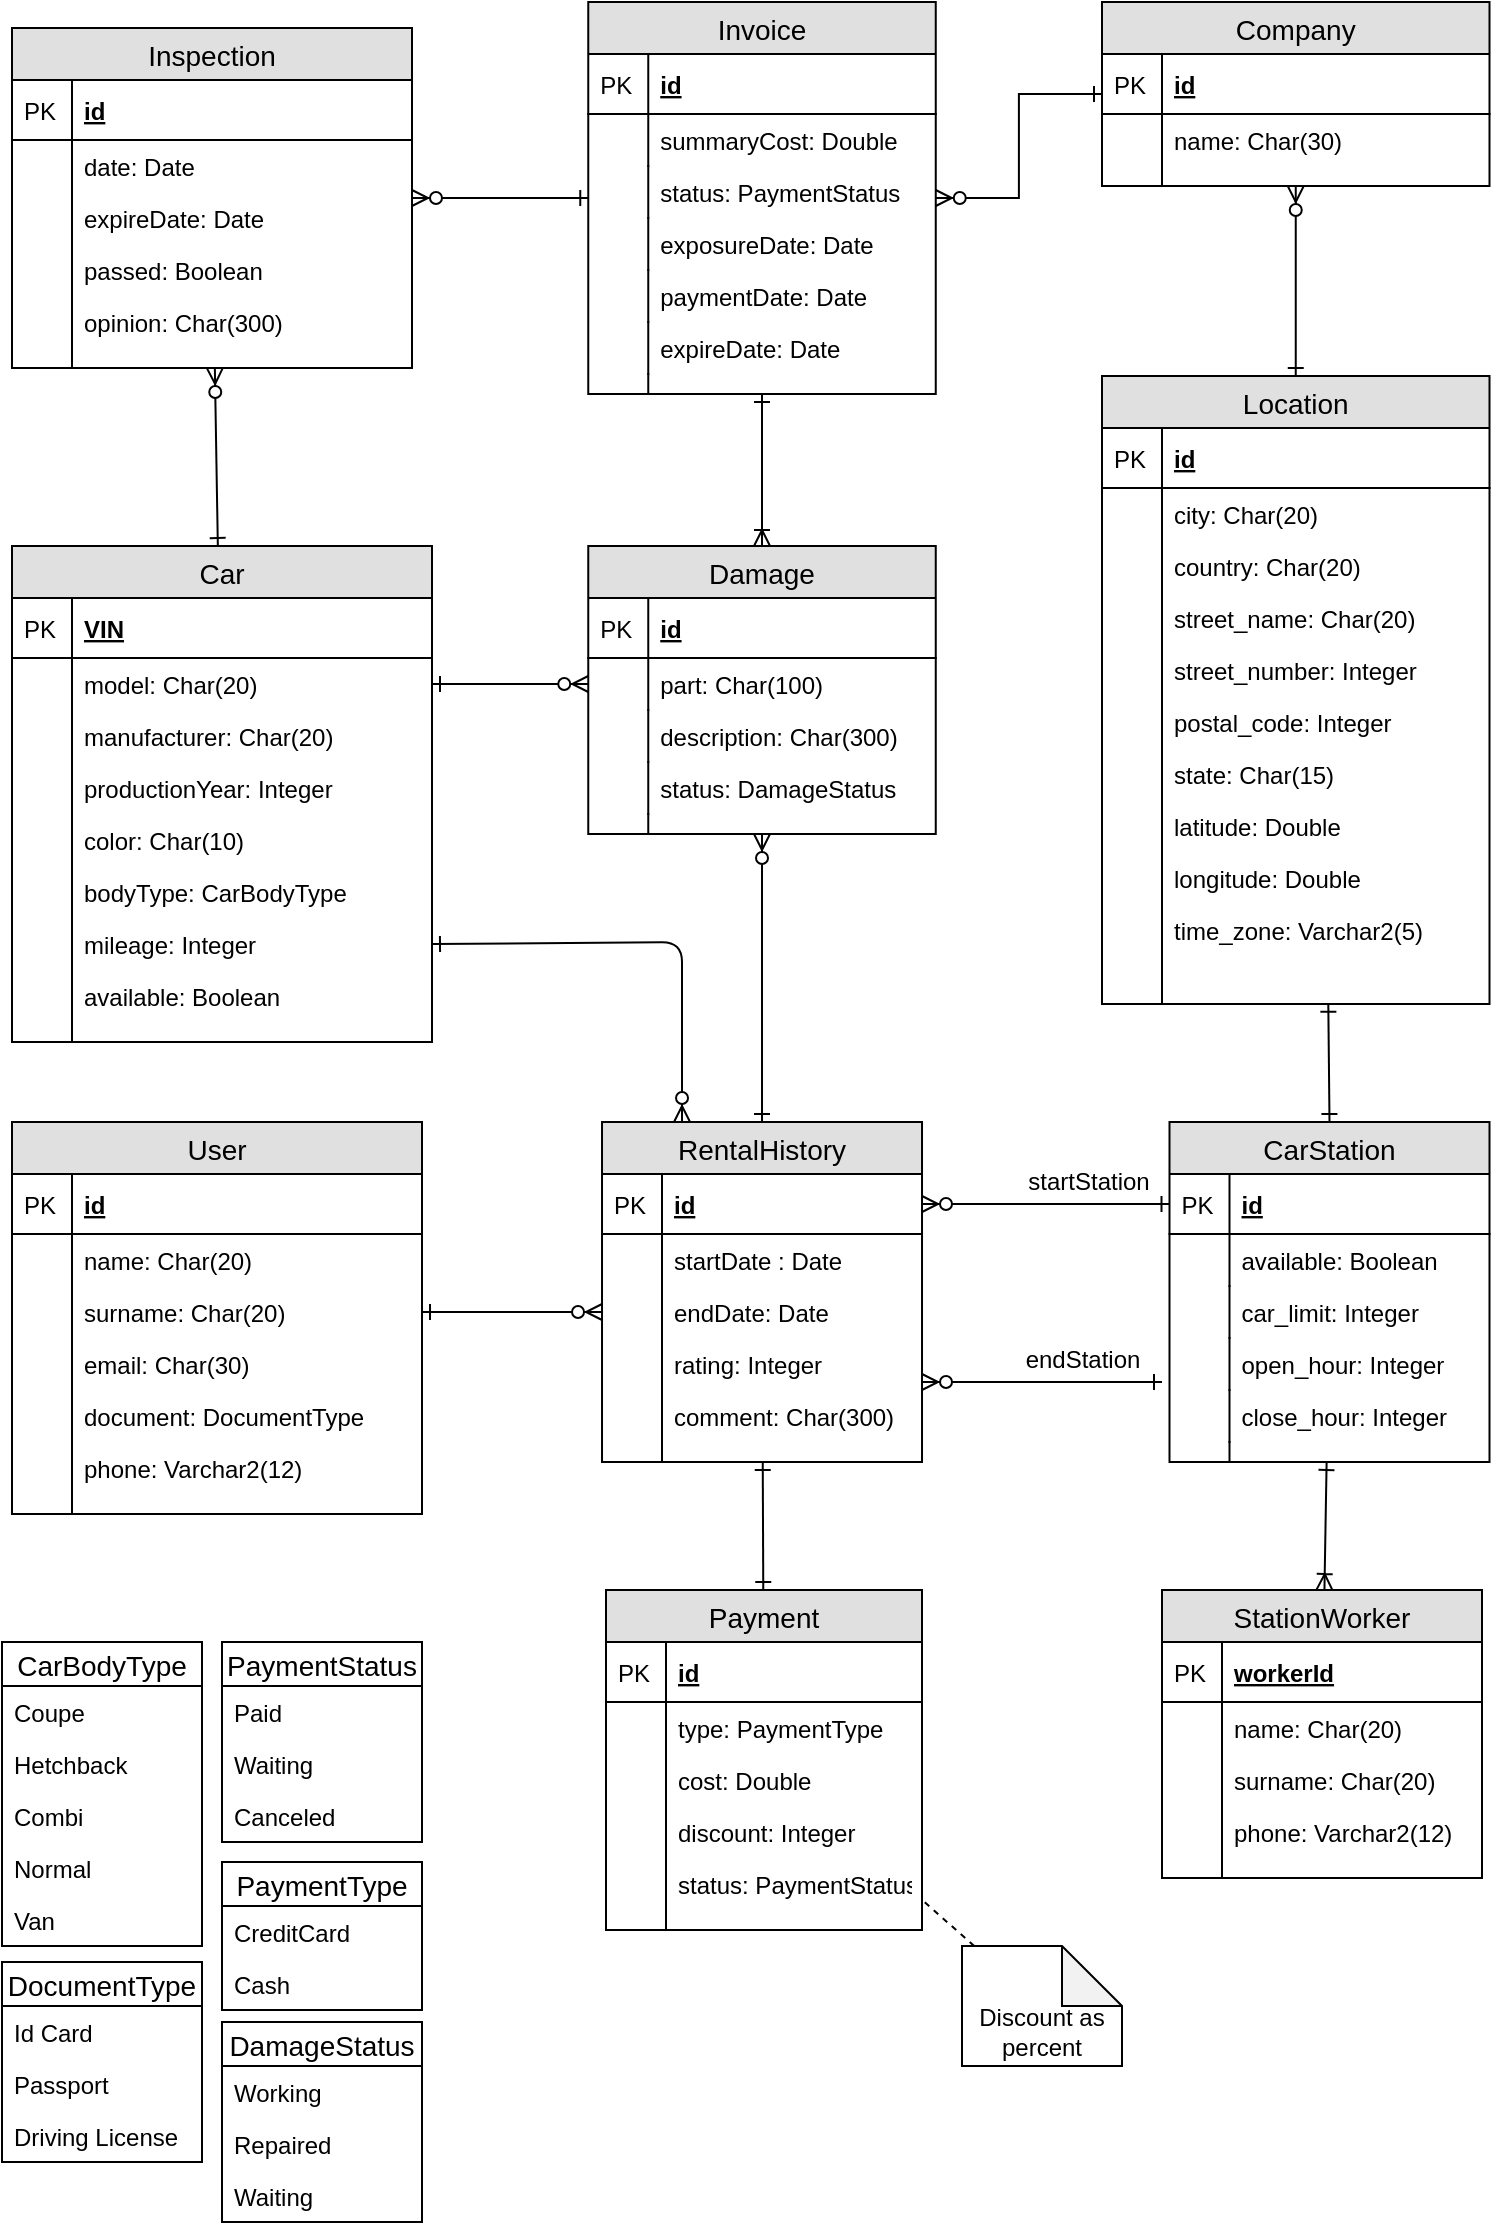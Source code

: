<mxfile version="12.8.1" type="github"><diagram id="YJqjRamA-JP0-JgcNoxT" name="Page-1"><mxGraphModel dx="1038" dy="1717" grid="1" gridSize="10" guides="1" tooltips="1" connect="1" arrows="1" fold="1" page="1" pageScale="1" pageWidth="827" pageHeight="1169" math="0" shadow="0"><root><mxCell id="0"/><mxCell id="1" parent="0"/><mxCell id="T3S3VKFy66_QBAnr66w1-1" value="RentalHistory" style="swimlane;fontStyle=0;childLayout=stackLayout;horizontal=1;startSize=26;fillColor=#e0e0e0;horizontalStack=0;resizeParent=1;resizeParentMax=0;resizeLast=0;collapsible=1;marginBottom=0;swimlaneFillColor=#ffffff;align=center;fontSize=14;" parent="1" vertex="1"><mxGeometry x="330.01" y="130" width="160" height="170" as="geometry"/></mxCell><mxCell id="T3S3VKFy66_QBAnr66w1-2" value="id" style="shape=partialRectangle;top=0;left=0;right=0;bottom=1;align=left;verticalAlign=middle;fillColor=none;spacingLeft=34;spacingRight=4;overflow=hidden;rotatable=0;points=[[0,0.5],[1,0.5]];portConstraint=eastwest;dropTarget=0;fontStyle=5;fontSize=12;" parent="T3S3VKFy66_QBAnr66w1-1" vertex="1"><mxGeometry y="26" width="160" height="30" as="geometry"/></mxCell><mxCell id="T3S3VKFy66_QBAnr66w1-3" value="PK" style="shape=partialRectangle;top=0;left=0;bottom=0;fillColor=none;align=left;verticalAlign=middle;spacingLeft=4;spacingRight=4;overflow=hidden;rotatable=0;points=[];portConstraint=eastwest;part=1;fontSize=12;" parent="T3S3VKFy66_QBAnr66w1-2" vertex="1" connectable="0"><mxGeometry width="30" height="30" as="geometry"/></mxCell><mxCell id="T3S3VKFy66_QBAnr66w1-4" value="startDate : Date" style="shape=partialRectangle;top=0;left=0;right=0;bottom=0;align=left;verticalAlign=top;fillColor=none;spacingLeft=34;spacingRight=4;overflow=hidden;rotatable=0;points=[[0,0.5],[1,0.5]];portConstraint=eastwest;dropTarget=0;fontSize=12;" parent="T3S3VKFy66_QBAnr66w1-1" vertex="1"><mxGeometry y="56" width="160" height="26" as="geometry"/></mxCell><mxCell id="T3S3VKFy66_QBAnr66w1-5" value="" style="shape=partialRectangle;top=0;left=0;bottom=0;fillColor=none;align=left;verticalAlign=top;spacingLeft=4;spacingRight=4;overflow=hidden;rotatable=0;points=[];portConstraint=eastwest;part=1;fontSize=12;" parent="T3S3VKFy66_QBAnr66w1-4" vertex="1" connectable="0"><mxGeometry width="30" height="26" as="geometry"/></mxCell><mxCell id="T3S3VKFy66_QBAnr66w1-6" value="endDate: Date" style="shape=partialRectangle;top=0;left=0;right=0;bottom=0;align=left;verticalAlign=top;fillColor=none;spacingLeft=34;spacingRight=4;overflow=hidden;rotatable=0;points=[[0,0.5],[1,0.5]];portConstraint=eastwest;dropTarget=0;fontSize=12;" parent="T3S3VKFy66_QBAnr66w1-1" vertex="1"><mxGeometry y="82" width="160" height="26" as="geometry"/></mxCell><mxCell id="T3S3VKFy66_QBAnr66w1-7" value="" style="shape=partialRectangle;top=0;left=0;bottom=0;fillColor=none;align=left;verticalAlign=top;spacingLeft=4;spacingRight=4;overflow=hidden;rotatable=0;points=[];portConstraint=eastwest;part=1;fontSize=12;" parent="T3S3VKFy66_QBAnr66w1-6" vertex="1" connectable="0"><mxGeometry width="30" height="26" as="geometry"/></mxCell><mxCell id="U-ymLzvyeHNRFOkbN0aH-114" value="rating: Integer" style="shape=partialRectangle;top=0;left=0;right=0;bottom=0;align=left;verticalAlign=top;fillColor=none;spacingLeft=34;spacingRight=4;overflow=hidden;rotatable=0;points=[[0,0.5],[1,0.5]];portConstraint=eastwest;dropTarget=0;fontSize=12;" parent="T3S3VKFy66_QBAnr66w1-1" vertex="1"><mxGeometry y="108" width="160" height="26" as="geometry"/></mxCell><mxCell id="U-ymLzvyeHNRFOkbN0aH-115" value="" style="shape=partialRectangle;top=0;left=0;bottom=0;fillColor=none;align=left;verticalAlign=top;spacingLeft=4;spacingRight=4;overflow=hidden;rotatable=0;points=[];portConstraint=eastwest;part=1;fontSize=12;" parent="U-ymLzvyeHNRFOkbN0aH-114" vertex="1" connectable="0"><mxGeometry width="30" height="26" as="geometry"/></mxCell><mxCell id="T3S3VKFy66_QBAnr66w1-12" value="comment: Char(300)" style="shape=partialRectangle;top=0;left=0;right=0;bottom=0;align=left;verticalAlign=top;fillColor=none;spacingLeft=34;spacingRight=4;overflow=hidden;rotatable=0;points=[[0,0.5],[1,0.5]];portConstraint=eastwest;dropTarget=0;fontSize=12;" parent="T3S3VKFy66_QBAnr66w1-1" vertex="1"><mxGeometry y="134" width="160" height="26" as="geometry"/></mxCell><mxCell id="T3S3VKFy66_QBAnr66w1-13" value="" style="shape=partialRectangle;top=0;left=0;bottom=0;fillColor=none;align=left;verticalAlign=top;spacingLeft=4;spacingRight=4;overflow=hidden;rotatable=0;points=[];portConstraint=eastwest;part=1;fontSize=12;" parent="T3S3VKFy66_QBAnr66w1-12" vertex="1" connectable="0"><mxGeometry width="30" height="26" as="geometry"/></mxCell><mxCell id="T3S3VKFy66_QBAnr66w1-10" value="" style="shape=partialRectangle;top=0;left=0;right=0;bottom=0;align=left;verticalAlign=top;fillColor=none;spacingLeft=34;spacingRight=4;overflow=hidden;rotatable=0;points=[[0,0.5],[1,0.5]];portConstraint=eastwest;dropTarget=0;fontSize=12;" parent="T3S3VKFy66_QBAnr66w1-1" vertex="1"><mxGeometry y="160" width="160" height="10" as="geometry"/></mxCell><mxCell id="T3S3VKFy66_QBAnr66w1-11" value="" style="shape=partialRectangle;top=0;left=0;bottom=0;fillColor=none;align=left;verticalAlign=top;spacingLeft=4;spacingRight=4;overflow=hidden;rotatable=0;points=[];portConstraint=eastwest;part=1;fontSize=12;" parent="T3S3VKFy66_QBAnr66w1-10" vertex="1" connectable="0"><mxGeometry width="30" height="10" as="geometry"/></mxCell><mxCell id="T3S3VKFy66_QBAnr66w1-65" value="User" style="swimlane;fontStyle=0;childLayout=stackLayout;horizontal=1;startSize=26;fillColor=#e0e0e0;horizontalStack=0;resizeParent=1;resizeParentMax=0;resizeLast=0;collapsible=1;marginBottom=0;swimlaneFillColor=#ffffff;align=center;fontSize=14;" parent="1" vertex="1"><mxGeometry x="35" y="130" width="205" height="196" as="geometry"/></mxCell><mxCell id="T3S3VKFy66_QBAnr66w1-66" value="id" style="shape=partialRectangle;top=0;left=0;right=0;bottom=1;align=left;verticalAlign=middle;fillColor=none;spacingLeft=34;spacingRight=4;overflow=hidden;rotatable=0;points=[[0,0.5],[1,0.5]];portConstraint=eastwest;dropTarget=0;fontStyle=5;fontSize=12;" parent="T3S3VKFy66_QBAnr66w1-65" vertex="1"><mxGeometry y="26" width="205" height="30" as="geometry"/></mxCell><mxCell id="T3S3VKFy66_QBAnr66w1-67" value="PK" style="shape=partialRectangle;top=0;left=0;bottom=0;fillColor=none;align=left;verticalAlign=middle;spacingLeft=4;spacingRight=4;overflow=hidden;rotatable=0;points=[];portConstraint=eastwest;part=1;fontSize=12;" parent="T3S3VKFy66_QBAnr66w1-66" vertex="1" connectable="0"><mxGeometry width="30" height="30" as="geometry"/></mxCell><mxCell id="T3S3VKFy66_QBAnr66w1-68" value="name: Char(20)" style="shape=partialRectangle;top=0;left=0;right=0;bottom=0;align=left;verticalAlign=top;fillColor=none;spacingLeft=34;spacingRight=4;overflow=hidden;rotatable=0;points=[[0,0.5],[1,0.5]];portConstraint=eastwest;dropTarget=0;fontSize=12;" parent="T3S3VKFy66_QBAnr66w1-65" vertex="1"><mxGeometry y="56" width="205" height="26" as="geometry"/></mxCell><mxCell id="T3S3VKFy66_QBAnr66w1-69" value="" style="shape=partialRectangle;top=0;left=0;bottom=0;fillColor=none;align=left;verticalAlign=top;spacingLeft=4;spacingRight=4;overflow=hidden;rotatable=0;points=[];portConstraint=eastwest;part=1;fontSize=12;" parent="T3S3VKFy66_QBAnr66w1-68" vertex="1" connectable="0"><mxGeometry width="30" height="26" as="geometry"/></mxCell><mxCell id="T3S3VKFy66_QBAnr66w1-70" value="surname: Char(20)" style="shape=partialRectangle;top=0;left=0;right=0;bottom=0;align=left;verticalAlign=top;fillColor=none;spacingLeft=34;spacingRight=4;overflow=hidden;rotatable=0;points=[[0,0.5],[1,0.5]];portConstraint=eastwest;dropTarget=0;fontSize=12;" parent="T3S3VKFy66_QBAnr66w1-65" vertex="1"><mxGeometry y="82" width="205" height="26" as="geometry"/></mxCell><mxCell id="T3S3VKFy66_QBAnr66w1-71" value="" style="shape=partialRectangle;top=0;left=0;bottom=0;fillColor=none;align=left;verticalAlign=top;spacingLeft=4;spacingRight=4;overflow=hidden;rotatable=0;points=[];portConstraint=eastwest;part=1;fontSize=12;" parent="T3S3VKFy66_QBAnr66w1-70" vertex="1" connectable="0"><mxGeometry width="30" height="26" as="geometry"/></mxCell><mxCell id="T3S3VKFy66_QBAnr66w1-72" value="email: Char(30)" style="shape=partialRectangle;top=0;left=0;right=0;bottom=0;align=left;verticalAlign=top;fillColor=none;spacingLeft=34;spacingRight=4;overflow=hidden;rotatable=0;points=[[0,0.5],[1,0.5]];portConstraint=eastwest;dropTarget=0;fontSize=12;" parent="T3S3VKFy66_QBAnr66w1-65" vertex="1"><mxGeometry y="108" width="205" height="26" as="geometry"/></mxCell><mxCell id="T3S3VKFy66_QBAnr66w1-73" value="" style="shape=partialRectangle;top=0;left=0;bottom=0;fillColor=none;align=left;verticalAlign=top;spacingLeft=4;spacingRight=4;overflow=hidden;rotatable=0;points=[];portConstraint=eastwest;part=1;fontSize=12;" parent="T3S3VKFy66_QBAnr66w1-72" vertex="1" connectable="0"><mxGeometry width="30" height="26" as="geometry"/></mxCell><mxCell id="U-ymLzvyeHNRFOkbN0aH-104" value="document: DocumentType" style="shape=partialRectangle;top=0;left=0;right=0;bottom=0;align=left;verticalAlign=top;fillColor=none;spacingLeft=34;spacingRight=4;overflow=hidden;rotatable=0;points=[[0,0.5],[1,0.5]];portConstraint=eastwest;dropTarget=0;fontSize=12;" parent="T3S3VKFy66_QBAnr66w1-65" vertex="1"><mxGeometry y="134" width="205" height="26" as="geometry"/></mxCell><mxCell id="U-ymLzvyeHNRFOkbN0aH-105" value="" style="shape=partialRectangle;top=0;left=0;bottom=0;fillColor=none;align=left;verticalAlign=top;spacingLeft=4;spacingRight=4;overflow=hidden;rotatable=0;points=[];portConstraint=eastwest;part=1;fontSize=12;" parent="U-ymLzvyeHNRFOkbN0aH-104" vertex="1" connectable="0"><mxGeometry width="30" height="26" as="geometry"/></mxCell><mxCell id="U-ymLzvyeHNRFOkbN0aH-111" value="phone: Varchar2(12)" style="shape=partialRectangle;top=0;left=0;right=0;bottom=0;align=left;verticalAlign=top;fillColor=none;spacingLeft=34;spacingRight=4;overflow=hidden;rotatable=0;points=[[0,0.5],[1,0.5]];portConstraint=eastwest;dropTarget=0;fontSize=12;" parent="T3S3VKFy66_QBAnr66w1-65" vertex="1"><mxGeometry y="160" width="205" height="26" as="geometry"/></mxCell><mxCell id="U-ymLzvyeHNRFOkbN0aH-112" value="" style="shape=partialRectangle;top=0;left=0;bottom=0;fillColor=none;align=left;verticalAlign=top;spacingLeft=4;spacingRight=4;overflow=hidden;rotatable=0;points=[];portConstraint=eastwest;part=1;fontSize=12;" parent="U-ymLzvyeHNRFOkbN0aH-111" vertex="1" connectable="0"><mxGeometry width="30" height="26" as="geometry"/></mxCell><mxCell id="T3S3VKFy66_QBAnr66w1-74" value="" style="shape=partialRectangle;top=0;left=0;right=0;bottom=0;align=left;verticalAlign=top;fillColor=none;spacingLeft=34;spacingRight=4;overflow=hidden;rotatable=0;points=[[0,0.5],[1,0.5]];portConstraint=eastwest;dropTarget=0;fontSize=12;" parent="T3S3VKFy66_QBAnr66w1-65" vertex="1"><mxGeometry y="186" width="205" height="10" as="geometry"/></mxCell><mxCell id="T3S3VKFy66_QBAnr66w1-75" value="" style="shape=partialRectangle;top=0;left=0;bottom=0;fillColor=none;align=left;verticalAlign=top;spacingLeft=4;spacingRight=4;overflow=hidden;rotatable=0;points=[];portConstraint=eastwest;part=1;fontSize=12;" parent="T3S3VKFy66_QBAnr66w1-74" vertex="1" connectable="0"><mxGeometry width="30" height="10" as="geometry"/></mxCell><mxCell id="T3S3VKFy66_QBAnr66w1-51" value="Payment" style="swimlane;fontStyle=0;childLayout=stackLayout;horizontal=1;startSize=26;fillColor=#e0e0e0;horizontalStack=0;resizeParent=1;resizeParentMax=0;resizeLast=0;collapsible=1;marginBottom=0;swimlaneFillColor=#ffffff;align=center;fontSize=14;" parent="1" vertex="1"><mxGeometry x="332" y="364" width="158" height="170" as="geometry"/></mxCell><mxCell id="T3S3VKFy66_QBAnr66w1-52" value="id" style="shape=partialRectangle;top=0;left=0;right=0;bottom=1;align=left;verticalAlign=middle;fillColor=none;spacingLeft=34;spacingRight=4;overflow=hidden;rotatable=0;points=[[0,0.5],[1,0.5]];portConstraint=eastwest;dropTarget=0;fontStyle=5;fontSize=12;" parent="T3S3VKFy66_QBAnr66w1-51" vertex="1"><mxGeometry y="26" width="158" height="30" as="geometry"/></mxCell><mxCell id="T3S3VKFy66_QBAnr66w1-53" value="PK" style="shape=partialRectangle;top=0;left=0;bottom=0;fillColor=none;align=left;verticalAlign=middle;spacingLeft=4;spacingRight=4;overflow=hidden;rotatable=0;points=[];portConstraint=eastwest;part=1;fontSize=12;" parent="T3S3VKFy66_QBAnr66w1-52" vertex="1" connectable="0"><mxGeometry width="30" height="30" as="geometry"/></mxCell><mxCell id="T3S3VKFy66_QBAnr66w1-54" value="type: PaymentType" style="shape=partialRectangle;top=0;left=0;right=0;bottom=0;align=left;verticalAlign=top;fillColor=none;spacingLeft=34;spacingRight=4;overflow=hidden;rotatable=0;points=[[0,0.5],[1,0.5]];portConstraint=eastwest;dropTarget=0;fontSize=12;" parent="T3S3VKFy66_QBAnr66w1-51" vertex="1"><mxGeometry y="56" width="158" height="26" as="geometry"/></mxCell><mxCell id="T3S3VKFy66_QBAnr66w1-55" value="" style="shape=partialRectangle;top=0;left=0;bottom=0;fillColor=none;align=left;verticalAlign=top;spacingLeft=4;spacingRight=4;overflow=hidden;rotatable=0;points=[];portConstraint=eastwest;part=1;fontSize=12;" parent="T3S3VKFy66_QBAnr66w1-54" vertex="1" connectable="0"><mxGeometry width="30" height="26" as="geometry"/></mxCell><mxCell id="T3S3VKFy66_QBAnr66w1-56" value="cost: Double" style="shape=partialRectangle;top=0;left=0;right=0;bottom=0;align=left;verticalAlign=top;fillColor=none;spacingLeft=34;spacingRight=4;overflow=hidden;rotatable=0;points=[[0,0.5],[1,0.5]];portConstraint=eastwest;dropTarget=0;fontSize=12;" parent="T3S3VKFy66_QBAnr66w1-51" vertex="1"><mxGeometry y="82" width="158" height="26" as="geometry"/></mxCell><mxCell id="T3S3VKFy66_QBAnr66w1-57" value="" style="shape=partialRectangle;top=0;left=0;bottom=0;fillColor=none;align=left;verticalAlign=top;spacingLeft=4;spacingRight=4;overflow=hidden;rotatable=0;points=[];portConstraint=eastwest;part=1;fontSize=12;" parent="T3S3VKFy66_QBAnr66w1-56" vertex="1" connectable="0"><mxGeometry width="30" height="26" as="geometry"/></mxCell><mxCell id="T3S3VKFy66_QBAnr66w1-58" value="discount: Integer" style="shape=partialRectangle;top=0;left=0;right=0;bottom=0;align=left;verticalAlign=top;fillColor=none;spacingLeft=34;spacingRight=4;overflow=hidden;rotatable=0;points=[[0,0.5],[1,0.5]];portConstraint=eastwest;dropTarget=0;fontSize=12;" parent="T3S3VKFy66_QBAnr66w1-51" vertex="1"><mxGeometry y="108" width="158" height="26" as="geometry"/></mxCell><mxCell id="T3S3VKFy66_QBAnr66w1-59" value="" style="shape=partialRectangle;top=0;left=0;bottom=0;fillColor=none;align=left;verticalAlign=top;spacingLeft=4;spacingRight=4;overflow=hidden;rotatable=0;points=[];portConstraint=eastwest;part=1;fontSize=12;" parent="T3S3VKFy66_QBAnr66w1-58" vertex="1" connectable="0"><mxGeometry width="30" height="26" as="geometry"/></mxCell><mxCell id="T3S3VKFy66_QBAnr66w1-63" value="status: PaymentStatus" style="shape=partialRectangle;top=0;left=0;right=0;bottom=0;align=left;verticalAlign=top;fillColor=none;spacingLeft=34;spacingRight=4;overflow=hidden;rotatable=0;points=[[0,0.5],[1,0.5]];portConstraint=eastwest;dropTarget=0;fontSize=12;" parent="T3S3VKFy66_QBAnr66w1-51" vertex="1"><mxGeometry y="134" width="158" height="26" as="geometry"/></mxCell><mxCell id="T3S3VKFy66_QBAnr66w1-64" value="" style="shape=partialRectangle;top=0;left=0;bottom=0;fillColor=none;align=left;verticalAlign=top;spacingLeft=4;spacingRight=4;overflow=hidden;rotatable=0;points=[];portConstraint=eastwest;part=1;fontSize=12;" parent="T3S3VKFy66_QBAnr66w1-63" vertex="1" connectable="0"><mxGeometry width="30" height="26" as="geometry"/></mxCell><mxCell id="T3S3VKFy66_QBAnr66w1-60" value="" style="shape=partialRectangle;top=0;left=0;right=0;bottom=0;align=left;verticalAlign=top;fillColor=none;spacingLeft=34;spacingRight=4;overflow=hidden;rotatable=0;points=[[0,0.5],[1,0.5]];portConstraint=eastwest;dropTarget=0;fontSize=12;" parent="T3S3VKFy66_QBAnr66w1-51" vertex="1"><mxGeometry y="160" width="158" height="10" as="geometry"/></mxCell><mxCell id="T3S3VKFy66_QBAnr66w1-61" value="" style="shape=partialRectangle;top=0;left=0;bottom=0;fillColor=none;align=left;verticalAlign=top;spacingLeft=4;spacingRight=4;overflow=hidden;rotatable=0;points=[];portConstraint=eastwest;part=1;fontSize=12;" parent="T3S3VKFy66_QBAnr66w1-60" vertex="1" connectable="0"><mxGeometry width="30" height="10" as="geometry"/></mxCell><mxCell id="T3S3VKFy66_QBAnr66w1-14" value="Car" style="swimlane;fontStyle=0;childLayout=stackLayout;horizontal=1;startSize=26;fillColor=#e0e0e0;horizontalStack=0;resizeParent=1;resizeParentMax=0;resizeLast=0;collapsible=1;marginBottom=0;swimlaneFillColor=#ffffff;align=center;fontSize=14;" parent="1" vertex="1"><mxGeometry x="35" y="-158" width="210" height="248" as="geometry"/></mxCell><mxCell id="T3S3VKFy66_QBAnr66w1-15" value="VIN" style="shape=partialRectangle;top=0;left=0;right=0;bottom=1;align=left;verticalAlign=middle;fillColor=none;spacingLeft=34;spacingRight=4;overflow=hidden;rotatable=0;points=[[0,0.5],[1,0.5]];portConstraint=eastwest;dropTarget=0;fontStyle=5;fontSize=12;" parent="T3S3VKFy66_QBAnr66w1-14" vertex="1"><mxGeometry y="26" width="210" height="30" as="geometry"/></mxCell><mxCell id="T3S3VKFy66_QBAnr66w1-16" value="PK" style="shape=partialRectangle;top=0;left=0;bottom=0;fillColor=none;align=left;verticalAlign=middle;spacingLeft=4;spacingRight=4;overflow=hidden;rotatable=0;points=[];portConstraint=eastwest;part=1;fontSize=12;" parent="T3S3VKFy66_QBAnr66w1-15" vertex="1" connectable="0"><mxGeometry width="30" height="30" as="geometry"/></mxCell><mxCell id="T3S3VKFy66_QBAnr66w1-19" value="model: Char(20)" style="shape=partialRectangle;top=0;left=0;right=0;bottom=0;align=left;verticalAlign=top;fillColor=none;spacingLeft=34;spacingRight=4;overflow=hidden;rotatable=0;points=[[0,0.5],[1,0.5]];portConstraint=eastwest;dropTarget=0;fontSize=12;" parent="T3S3VKFy66_QBAnr66w1-14" vertex="1"><mxGeometry y="56" width="210" height="26" as="geometry"/></mxCell><mxCell id="T3S3VKFy66_QBAnr66w1-20" value="" style="shape=partialRectangle;top=0;left=0;bottom=0;fillColor=none;align=left;verticalAlign=top;spacingLeft=4;spacingRight=4;overflow=hidden;rotatable=0;points=[];portConstraint=eastwest;part=1;fontSize=12;" parent="T3S3VKFy66_QBAnr66w1-19" vertex="1" connectable="0"><mxGeometry width="30" height="26" as="geometry"/></mxCell><mxCell id="U-ymLzvyeHNRFOkbN0aH-26" value="manufacturer: Char(20)" style="shape=partialRectangle;top=0;left=0;right=0;bottom=0;align=left;verticalAlign=top;fillColor=none;spacingLeft=34;spacingRight=4;overflow=hidden;rotatable=0;points=[[0,0.5],[1,0.5]];portConstraint=eastwest;dropTarget=0;fontSize=12;" parent="T3S3VKFy66_QBAnr66w1-14" vertex="1"><mxGeometry y="82" width="210" height="26" as="geometry"/></mxCell><mxCell id="U-ymLzvyeHNRFOkbN0aH-27" value="" style="shape=partialRectangle;top=0;left=0;bottom=0;fillColor=none;align=left;verticalAlign=top;spacingLeft=4;spacingRight=4;overflow=hidden;rotatable=0;points=[];portConstraint=eastwest;part=1;fontSize=12;" parent="U-ymLzvyeHNRFOkbN0aH-26" vertex="1" connectable="0"><mxGeometry width="30" height="26" as="geometry"/></mxCell><mxCell id="U-ymLzvyeHNRFOkbN0aH-28" value="productionYear: Integer&#10;" style="shape=partialRectangle;top=0;left=0;right=0;bottom=0;align=left;verticalAlign=top;fillColor=none;spacingLeft=34;spacingRight=4;overflow=hidden;rotatable=0;points=[[0,0.5],[1,0.5]];portConstraint=eastwest;dropTarget=0;fontSize=12;" parent="T3S3VKFy66_QBAnr66w1-14" vertex="1"><mxGeometry y="108" width="210" height="26" as="geometry"/></mxCell><mxCell id="U-ymLzvyeHNRFOkbN0aH-29" value="" style="shape=partialRectangle;top=0;left=0;bottom=0;fillColor=none;align=left;verticalAlign=top;spacingLeft=4;spacingRight=4;overflow=hidden;rotatable=0;points=[];portConstraint=eastwest;part=1;fontSize=12;" parent="U-ymLzvyeHNRFOkbN0aH-28" vertex="1" connectable="0"><mxGeometry width="30" height="26" as="geometry"/></mxCell><mxCell id="U-ymLzvyeHNRFOkbN0aH-30" value="color: Char(10)" style="shape=partialRectangle;top=0;left=0;right=0;bottom=0;align=left;verticalAlign=top;fillColor=none;spacingLeft=34;spacingRight=4;overflow=hidden;rotatable=0;points=[[0,0.5],[1,0.5]];portConstraint=eastwest;dropTarget=0;fontSize=12;" parent="T3S3VKFy66_QBAnr66w1-14" vertex="1"><mxGeometry y="134" width="210" height="26" as="geometry"/></mxCell><mxCell id="U-ymLzvyeHNRFOkbN0aH-31" value="" style="shape=partialRectangle;top=0;left=0;bottom=0;fillColor=none;align=left;verticalAlign=top;spacingLeft=4;spacingRight=4;overflow=hidden;rotatable=0;points=[];portConstraint=eastwest;part=1;fontSize=12;" parent="U-ymLzvyeHNRFOkbN0aH-30" vertex="1" connectable="0"><mxGeometry width="30" height="26" as="geometry"/></mxCell><mxCell id="U-ymLzvyeHNRFOkbN0aH-32" value="bodyType: CarBodyType" style="shape=partialRectangle;top=0;left=0;right=0;bottom=0;align=left;verticalAlign=top;fillColor=none;spacingLeft=34;spacingRight=4;overflow=hidden;rotatable=0;points=[[0,0.5],[1,0.5]];portConstraint=eastwest;dropTarget=0;fontSize=12;" parent="T3S3VKFy66_QBAnr66w1-14" vertex="1"><mxGeometry y="160" width="210" height="26" as="geometry"/></mxCell><mxCell id="U-ymLzvyeHNRFOkbN0aH-33" value="" style="shape=partialRectangle;top=0;left=0;bottom=0;fillColor=none;align=left;verticalAlign=top;spacingLeft=4;spacingRight=4;overflow=hidden;rotatable=0;points=[];portConstraint=eastwest;part=1;fontSize=12;" parent="U-ymLzvyeHNRFOkbN0aH-32" vertex="1" connectable="0"><mxGeometry width="30" height="26" as="geometry"/></mxCell><mxCell id="U-ymLzvyeHNRFOkbN0aH-51" value="mileage: Integer" style="shape=partialRectangle;top=0;left=0;right=0;bottom=0;align=left;verticalAlign=top;fillColor=none;spacingLeft=34;spacingRight=4;overflow=hidden;rotatable=0;points=[[0,0.5],[1,0.5]];portConstraint=eastwest;dropTarget=0;fontSize=12;" parent="T3S3VKFy66_QBAnr66w1-14" vertex="1"><mxGeometry y="186" width="210" height="26" as="geometry"/></mxCell><mxCell id="U-ymLzvyeHNRFOkbN0aH-52" value="" style="shape=partialRectangle;top=0;left=0;bottom=0;fillColor=none;align=left;verticalAlign=top;spacingLeft=4;spacingRight=4;overflow=hidden;rotatable=0;points=[];portConstraint=eastwest;part=1;fontSize=12;" parent="U-ymLzvyeHNRFOkbN0aH-51" vertex="1" connectable="0"><mxGeometry width="30" height="26" as="geometry"/></mxCell><mxCell id="U-ymLzvyeHNRFOkbN0aH-34" value="available: Boolean&#10;" style="shape=partialRectangle;top=0;left=0;right=0;bottom=0;align=left;verticalAlign=top;fillColor=none;spacingLeft=34;spacingRight=4;overflow=hidden;rotatable=0;points=[[0,0.5],[1,0.5]];portConstraint=eastwest;dropTarget=0;fontSize=12;" parent="T3S3VKFy66_QBAnr66w1-14" vertex="1"><mxGeometry y="212" width="210" height="26" as="geometry"/></mxCell><mxCell id="U-ymLzvyeHNRFOkbN0aH-35" value="" style="shape=partialRectangle;top=0;left=0;bottom=0;fillColor=none;align=left;verticalAlign=top;spacingLeft=4;spacingRight=4;overflow=hidden;rotatable=0;points=[];portConstraint=eastwest;part=1;fontSize=12;" parent="U-ymLzvyeHNRFOkbN0aH-34" vertex="1" connectable="0"><mxGeometry width="30" height="26" as="geometry"/></mxCell><mxCell id="T3S3VKFy66_QBAnr66w1-23" value="" style="shape=partialRectangle;top=0;left=0;right=0;bottom=0;align=left;verticalAlign=top;fillColor=none;spacingLeft=34;spacingRight=4;overflow=hidden;rotatable=0;points=[[0,0.5],[1,0.5]];portConstraint=eastwest;dropTarget=0;fontSize=12;" parent="T3S3VKFy66_QBAnr66w1-14" vertex="1"><mxGeometry y="238" width="210" height="10" as="geometry"/></mxCell><mxCell id="T3S3VKFy66_QBAnr66w1-24" value="" style="shape=partialRectangle;top=0;left=0;bottom=0;fillColor=none;align=left;verticalAlign=top;spacingLeft=4;spacingRight=4;overflow=hidden;rotatable=0;points=[];portConstraint=eastwest;part=1;fontSize=12;" parent="T3S3VKFy66_QBAnr66w1-23" vertex="1" connectable="0"><mxGeometry width="30" height="10" as="geometry"/></mxCell><mxCell id="U-ymLzvyeHNRFOkbN0aH-200" value="" style="edgeStyle=orthogonalEdgeStyle;rounded=0;orthogonalLoop=1;jettySize=auto;html=1;endArrow=ERone;endFill=0;startArrow=ERoneToMany;startFill=0;" parent="1" source="U-ymLzvyeHNRFOkbN0aH-116" target="U-ymLzvyeHNRFOkbN0aH-189" edge="1"><mxGeometry relative="1" as="geometry"/></mxCell><mxCell id="U-ymLzvyeHNRFOkbN0aH-116" value="Damage" style="swimlane;fontStyle=0;childLayout=stackLayout;horizontal=1;startSize=26;fillColor=#e0e0e0;horizontalStack=0;resizeParent=1;resizeParentMax=0;resizeLast=0;collapsible=1;marginBottom=0;swimlaneFillColor=#ffffff;align=center;fontSize=14;" parent="1" vertex="1"><mxGeometry x="323.13" y="-158" width="173.75" height="144" as="geometry"/></mxCell><mxCell id="U-ymLzvyeHNRFOkbN0aH-117" value="id" style="shape=partialRectangle;top=0;left=0;right=0;bottom=1;align=left;verticalAlign=middle;fillColor=none;spacingLeft=34;spacingRight=4;overflow=hidden;rotatable=0;points=[[0,0.5],[1,0.5]];portConstraint=eastwest;dropTarget=0;fontStyle=5;fontSize=12;" parent="U-ymLzvyeHNRFOkbN0aH-116" vertex="1"><mxGeometry y="26" width="173.75" height="30" as="geometry"/></mxCell><mxCell id="U-ymLzvyeHNRFOkbN0aH-118" value="PK" style="shape=partialRectangle;top=0;left=0;bottom=0;fillColor=none;align=left;verticalAlign=middle;spacingLeft=4;spacingRight=4;overflow=hidden;rotatable=0;points=[];portConstraint=eastwest;part=1;fontSize=12;" parent="U-ymLzvyeHNRFOkbN0aH-117" vertex="1" connectable="0"><mxGeometry width="30" height="30" as="geometry"/></mxCell><mxCell id="U-ymLzvyeHNRFOkbN0aH-165" value="part: Char(100)" style="shape=partialRectangle;top=0;left=0;right=0;bottom=0;align=left;verticalAlign=top;fillColor=none;spacingLeft=34;spacingRight=4;overflow=hidden;rotatable=0;points=[[0,0.5],[1,0.5]];portConstraint=eastwest;dropTarget=0;fontSize=12;" parent="U-ymLzvyeHNRFOkbN0aH-116" vertex="1"><mxGeometry y="56" width="173.75" height="26" as="geometry"/></mxCell><mxCell id="U-ymLzvyeHNRFOkbN0aH-166" value="" style="shape=partialRectangle;top=0;left=0;bottom=0;fillColor=none;align=left;verticalAlign=top;spacingLeft=4;spacingRight=4;overflow=hidden;rotatable=0;points=[];portConstraint=eastwest;part=1;fontSize=12;" parent="U-ymLzvyeHNRFOkbN0aH-165" vertex="1" connectable="0"><mxGeometry width="30" height="26" as="geometry"/></mxCell><mxCell id="U-ymLzvyeHNRFOkbN0aH-167" value="description: Char(300)" style="shape=partialRectangle;top=0;left=0;right=0;bottom=0;align=left;verticalAlign=top;fillColor=none;spacingLeft=34;spacingRight=4;overflow=hidden;rotatable=0;points=[[0,0.5],[1,0.5]];portConstraint=eastwest;dropTarget=0;fontSize=12;" parent="U-ymLzvyeHNRFOkbN0aH-116" vertex="1"><mxGeometry y="82" width="173.75" height="26" as="geometry"/></mxCell><mxCell id="U-ymLzvyeHNRFOkbN0aH-168" value="" style="shape=partialRectangle;top=0;left=0;bottom=0;fillColor=none;align=left;verticalAlign=top;spacingLeft=4;spacingRight=4;overflow=hidden;rotatable=0;points=[];portConstraint=eastwest;part=1;fontSize=12;" parent="U-ymLzvyeHNRFOkbN0aH-167" vertex="1" connectable="0"><mxGeometry width="30" height="26" as="geometry"/></mxCell><mxCell id="U-ymLzvyeHNRFOkbN0aH-169" value="status: DamageStatus" style="shape=partialRectangle;top=0;left=0;right=0;bottom=0;align=left;verticalAlign=top;fillColor=none;spacingLeft=34;spacingRight=4;overflow=hidden;rotatable=0;points=[[0,0.5],[1,0.5]];portConstraint=eastwest;dropTarget=0;fontSize=12;" parent="U-ymLzvyeHNRFOkbN0aH-116" vertex="1"><mxGeometry y="108" width="173.75" height="26" as="geometry"/></mxCell><mxCell id="U-ymLzvyeHNRFOkbN0aH-170" value="" style="shape=partialRectangle;top=0;left=0;bottom=0;fillColor=none;align=left;verticalAlign=top;spacingLeft=4;spacingRight=4;overflow=hidden;rotatable=0;points=[];portConstraint=eastwest;part=1;fontSize=12;" parent="U-ymLzvyeHNRFOkbN0aH-169" vertex="1" connectable="0"><mxGeometry width="30" height="26" as="geometry"/></mxCell><mxCell id="U-ymLzvyeHNRFOkbN0aH-133" value="" style="shape=partialRectangle;top=0;left=0;right=0;bottom=0;align=left;verticalAlign=top;fillColor=none;spacingLeft=34;spacingRight=4;overflow=hidden;rotatable=0;points=[[0,0.5],[1,0.5]];portConstraint=eastwest;dropTarget=0;fontSize=12;" parent="U-ymLzvyeHNRFOkbN0aH-116" vertex="1"><mxGeometry y="134" width="173.75" height="10" as="geometry"/></mxCell><mxCell id="U-ymLzvyeHNRFOkbN0aH-134" value="" style="shape=partialRectangle;top=0;left=0;bottom=0;fillColor=none;align=left;verticalAlign=top;spacingLeft=4;spacingRight=4;overflow=hidden;rotatable=0;points=[];portConstraint=eastwest;part=1;fontSize=12;" parent="U-ymLzvyeHNRFOkbN0aH-133" vertex="1" connectable="0"><mxGeometry width="30" height="10" as="geometry"/></mxCell><mxCell id="U-ymLzvyeHNRFOkbN0aH-222" value="" style="edgeStyle=orthogonalEdgeStyle;rounded=0;orthogonalLoop=1;jettySize=auto;html=1;endArrow=ERone;endFill=0;startArrow=ERzeroToMany;startFill=1;" parent="1" source="U-ymLzvyeHNRFOkbN0aH-189" target="U-ymLzvyeHNRFOkbN0aH-207" edge="1"><mxGeometry relative="1" as="geometry"/></mxCell><mxCell id="U-ymLzvyeHNRFOkbN0aH-189" value="Invoice" style="swimlane;fontStyle=0;childLayout=stackLayout;horizontal=1;startSize=26;fillColor=#e0e0e0;horizontalStack=0;resizeParent=1;resizeParentMax=0;resizeLast=0;collapsible=1;marginBottom=0;swimlaneFillColor=#ffffff;align=center;fontSize=14;" parent="1" vertex="1"><mxGeometry x="323.13" y="-430" width="173.75" height="196" as="geometry"/></mxCell><mxCell id="U-ymLzvyeHNRFOkbN0aH-190" value="id" style="shape=partialRectangle;top=0;left=0;right=0;bottom=1;align=left;verticalAlign=middle;fillColor=none;spacingLeft=34;spacingRight=4;overflow=hidden;rotatable=0;points=[[0,0.5],[1,0.5]];portConstraint=eastwest;dropTarget=0;fontStyle=5;fontSize=12;" parent="U-ymLzvyeHNRFOkbN0aH-189" vertex="1"><mxGeometry y="26" width="173.75" height="30" as="geometry"/></mxCell><mxCell id="U-ymLzvyeHNRFOkbN0aH-191" value="PK" style="shape=partialRectangle;top=0;left=0;bottom=0;fillColor=none;align=left;verticalAlign=middle;spacingLeft=4;spacingRight=4;overflow=hidden;rotatable=0;points=[];portConstraint=eastwest;part=1;fontSize=12;" parent="U-ymLzvyeHNRFOkbN0aH-190" vertex="1" connectable="0"><mxGeometry width="30" height="30" as="geometry"/></mxCell><mxCell id="U-ymLzvyeHNRFOkbN0aH-192" value="summaryCost: Double" style="shape=partialRectangle;top=0;left=0;right=0;bottom=0;align=left;verticalAlign=top;fillColor=none;spacingLeft=34;spacingRight=4;overflow=hidden;rotatable=0;points=[[0,0.5],[1,0.5]];portConstraint=eastwest;dropTarget=0;fontSize=12;" parent="U-ymLzvyeHNRFOkbN0aH-189" vertex="1"><mxGeometry y="56" width="173.75" height="26" as="geometry"/></mxCell><mxCell id="U-ymLzvyeHNRFOkbN0aH-193" value="" style="shape=partialRectangle;top=0;left=0;bottom=0;fillColor=none;align=left;verticalAlign=top;spacingLeft=4;spacingRight=4;overflow=hidden;rotatable=0;points=[];portConstraint=eastwest;part=1;fontSize=12;" parent="U-ymLzvyeHNRFOkbN0aH-192" vertex="1" connectable="0"><mxGeometry width="30" height="26" as="geometry"/></mxCell><mxCell id="U-ymLzvyeHNRFOkbN0aH-196" value="status: PaymentStatus" style="shape=partialRectangle;top=0;left=0;right=0;bottom=0;align=left;verticalAlign=top;fillColor=none;spacingLeft=34;spacingRight=4;overflow=hidden;rotatable=0;points=[[0,0.5],[1,0.5]];portConstraint=eastwest;dropTarget=0;fontSize=12;" parent="U-ymLzvyeHNRFOkbN0aH-189" vertex="1"><mxGeometry y="82" width="173.75" height="26" as="geometry"/></mxCell><mxCell id="U-ymLzvyeHNRFOkbN0aH-197" value="" style="shape=partialRectangle;top=0;left=0;bottom=0;fillColor=none;align=left;verticalAlign=top;spacingLeft=4;spacingRight=4;overflow=hidden;rotatable=0;points=[];portConstraint=eastwest;part=1;fontSize=12;" parent="U-ymLzvyeHNRFOkbN0aH-196" vertex="1" connectable="0"><mxGeometry width="30" height="26" as="geometry"/></mxCell><mxCell id="U-ymLzvyeHNRFOkbN0aH-201" value="exposureDate: Date" style="shape=partialRectangle;top=0;left=0;right=0;bottom=0;align=left;verticalAlign=top;fillColor=none;spacingLeft=34;spacingRight=4;overflow=hidden;rotatable=0;points=[[0,0.5],[1,0.5]];portConstraint=eastwest;dropTarget=0;fontSize=12;" parent="U-ymLzvyeHNRFOkbN0aH-189" vertex="1"><mxGeometry y="108" width="173.75" height="26" as="geometry"/></mxCell><mxCell id="U-ymLzvyeHNRFOkbN0aH-202" value="" style="shape=partialRectangle;top=0;left=0;bottom=0;fillColor=none;align=left;verticalAlign=top;spacingLeft=4;spacingRight=4;overflow=hidden;rotatable=0;points=[];portConstraint=eastwest;part=1;fontSize=12;" parent="U-ymLzvyeHNRFOkbN0aH-201" vertex="1" connectable="0"><mxGeometry width="30" height="26" as="geometry"/></mxCell><mxCell id="U-ymLzvyeHNRFOkbN0aH-203" value="paymentDate: Date" style="shape=partialRectangle;top=0;left=0;right=0;bottom=0;align=left;verticalAlign=top;fillColor=none;spacingLeft=34;spacingRight=4;overflow=hidden;rotatable=0;points=[[0,0.5],[1,0.5]];portConstraint=eastwest;dropTarget=0;fontSize=12;" parent="U-ymLzvyeHNRFOkbN0aH-189" vertex="1"><mxGeometry y="134" width="173.75" height="26" as="geometry"/></mxCell><mxCell id="U-ymLzvyeHNRFOkbN0aH-204" value="" style="shape=partialRectangle;top=0;left=0;bottom=0;fillColor=none;align=left;verticalAlign=top;spacingLeft=4;spacingRight=4;overflow=hidden;rotatable=0;points=[];portConstraint=eastwest;part=1;fontSize=12;" parent="U-ymLzvyeHNRFOkbN0aH-203" vertex="1" connectable="0"><mxGeometry width="30" height="26" as="geometry"/></mxCell><mxCell id="U-ymLzvyeHNRFOkbN0aH-205" value="expireDate: Date" style="shape=partialRectangle;top=0;left=0;right=0;bottom=0;align=left;verticalAlign=top;fillColor=none;spacingLeft=34;spacingRight=4;overflow=hidden;rotatable=0;points=[[0,0.5],[1,0.5]];portConstraint=eastwest;dropTarget=0;fontSize=12;" parent="U-ymLzvyeHNRFOkbN0aH-189" vertex="1"><mxGeometry y="160" width="173.75" height="26" as="geometry"/></mxCell><mxCell id="U-ymLzvyeHNRFOkbN0aH-206" value="" style="shape=partialRectangle;top=0;left=0;bottom=0;fillColor=none;align=left;verticalAlign=top;spacingLeft=4;spacingRight=4;overflow=hidden;rotatable=0;points=[];portConstraint=eastwest;part=1;fontSize=12;" parent="U-ymLzvyeHNRFOkbN0aH-205" vertex="1" connectable="0"><mxGeometry width="30" height="26" as="geometry"/></mxCell><mxCell id="U-ymLzvyeHNRFOkbN0aH-198" value="" style="shape=partialRectangle;top=0;left=0;right=0;bottom=0;align=left;verticalAlign=top;fillColor=none;spacingLeft=34;spacingRight=4;overflow=hidden;rotatable=0;points=[[0,0.5],[1,0.5]];portConstraint=eastwest;dropTarget=0;fontSize=12;" parent="U-ymLzvyeHNRFOkbN0aH-189" vertex="1"><mxGeometry y="186" width="173.75" height="10" as="geometry"/></mxCell><mxCell id="U-ymLzvyeHNRFOkbN0aH-199" value="" style="shape=partialRectangle;top=0;left=0;bottom=0;fillColor=none;align=left;verticalAlign=top;spacingLeft=4;spacingRight=4;overflow=hidden;rotatable=0;points=[];portConstraint=eastwest;part=1;fontSize=12;" parent="U-ymLzvyeHNRFOkbN0aH-198" vertex="1" connectable="0"><mxGeometry width="30" height="10" as="geometry"/></mxCell><mxCell id="U-ymLzvyeHNRFOkbN0aH-207" value="Company" style="swimlane;fontStyle=0;childLayout=stackLayout;horizontal=1;startSize=26;fillColor=#e0e0e0;horizontalStack=0;resizeParent=1;resizeParentMax=0;resizeLast=0;collapsible=1;marginBottom=0;swimlaneFillColor=#ffffff;align=center;fontSize=14;" parent="1" vertex="1"><mxGeometry x="580" y="-430" width="193.75" height="92" as="geometry"/></mxCell><mxCell id="U-ymLzvyeHNRFOkbN0aH-208" value="id" style="shape=partialRectangle;top=0;left=0;right=0;bottom=1;align=left;verticalAlign=middle;fillColor=none;spacingLeft=34;spacingRight=4;overflow=hidden;rotatable=0;points=[[0,0.5],[1,0.5]];portConstraint=eastwest;dropTarget=0;fontStyle=5;fontSize=12;" parent="U-ymLzvyeHNRFOkbN0aH-207" vertex="1"><mxGeometry y="26" width="193.75" height="30" as="geometry"/></mxCell><mxCell id="U-ymLzvyeHNRFOkbN0aH-209" value="PK" style="shape=partialRectangle;top=0;left=0;bottom=0;fillColor=none;align=left;verticalAlign=middle;spacingLeft=4;spacingRight=4;overflow=hidden;rotatable=0;points=[];portConstraint=eastwest;part=1;fontSize=12;" parent="U-ymLzvyeHNRFOkbN0aH-208" vertex="1" connectable="0"><mxGeometry width="30" height="30" as="geometry"/></mxCell><mxCell id="U-ymLzvyeHNRFOkbN0aH-218" value="name: Char(30)" style="shape=partialRectangle;top=0;left=0;right=0;bottom=0;align=left;verticalAlign=top;fillColor=none;spacingLeft=34;spacingRight=4;overflow=hidden;rotatable=0;points=[[0,0.5],[1,0.5]];portConstraint=eastwest;dropTarget=0;fontSize=12;" parent="U-ymLzvyeHNRFOkbN0aH-207" vertex="1"><mxGeometry y="56" width="193.75" height="26" as="geometry"/></mxCell><mxCell id="U-ymLzvyeHNRFOkbN0aH-219" value="" style="shape=partialRectangle;top=0;left=0;bottom=0;fillColor=none;align=left;verticalAlign=top;spacingLeft=4;spacingRight=4;overflow=hidden;rotatable=0;points=[];portConstraint=eastwest;part=1;fontSize=12;" parent="U-ymLzvyeHNRFOkbN0aH-218" vertex="1" connectable="0"><mxGeometry width="30" height="26" as="geometry"/></mxCell><mxCell id="U-ymLzvyeHNRFOkbN0aH-220" value="" style="shape=partialRectangle;top=0;left=0;right=0;bottom=0;align=left;verticalAlign=top;fillColor=none;spacingLeft=34;spacingRight=4;overflow=hidden;rotatable=0;points=[[0,0.5],[1,0.5]];portConstraint=eastwest;dropTarget=0;fontSize=12;" parent="U-ymLzvyeHNRFOkbN0aH-207" vertex="1"><mxGeometry y="82" width="193.75" height="10" as="geometry"/></mxCell><mxCell id="U-ymLzvyeHNRFOkbN0aH-221" value="" style="shape=partialRectangle;top=0;left=0;bottom=0;fillColor=none;align=left;verticalAlign=top;spacingLeft=4;spacingRight=4;overflow=hidden;rotatable=0;points=[];portConstraint=eastwest;part=1;fontSize=12;" parent="U-ymLzvyeHNRFOkbN0aH-220" vertex="1" connectable="0"><mxGeometry width="30" height="10" as="geometry"/></mxCell><mxCell id="U-ymLzvyeHNRFOkbN0aH-1" value="CarStation" style="swimlane;fontStyle=0;childLayout=stackLayout;horizontal=1;startSize=26;fillColor=#e0e0e0;horizontalStack=0;resizeParent=1;resizeParentMax=0;resizeLast=0;collapsible=1;marginBottom=0;swimlaneFillColor=#ffffff;align=center;fontSize=14;" parent="1" vertex="1"><mxGeometry x="613.75" y="130" width="160" height="170" as="geometry"/></mxCell><mxCell id="U-ymLzvyeHNRFOkbN0aH-2" value="id" style="shape=partialRectangle;top=0;left=0;right=0;bottom=1;align=left;verticalAlign=middle;fillColor=none;spacingLeft=34;spacingRight=4;overflow=hidden;rotatable=0;points=[[0,0.5],[1,0.5]];portConstraint=eastwest;dropTarget=0;fontStyle=5;fontSize=12;" parent="U-ymLzvyeHNRFOkbN0aH-1" vertex="1"><mxGeometry y="26" width="160" height="30" as="geometry"/></mxCell><mxCell id="U-ymLzvyeHNRFOkbN0aH-3" value="PK" style="shape=partialRectangle;top=0;left=0;bottom=0;fillColor=none;align=left;verticalAlign=middle;spacingLeft=4;spacingRight=4;overflow=hidden;rotatable=0;points=[];portConstraint=eastwest;part=1;fontSize=12;" parent="U-ymLzvyeHNRFOkbN0aH-2" vertex="1" connectable="0"><mxGeometry width="30" height="30" as="geometry"/></mxCell><mxCell id="U-ymLzvyeHNRFOkbN0aH-49" value="available: Boolean" style="shape=partialRectangle;top=0;left=0;right=0;bottom=0;align=left;verticalAlign=top;fillColor=none;spacingLeft=34;spacingRight=4;overflow=hidden;rotatable=0;points=[[0,0.5],[1,0.5]];portConstraint=eastwest;dropTarget=0;fontSize=12;" parent="U-ymLzvyeHNRFOkbN0aH-1" vertex="1"><mxGeometry y="56" width="160" height="26" as="geometry"/></mxCell><mxCell id="U-ymLzvyeHNRFOkbN0aH-50" value="" style="shape=partialRectangle;top=0;left=0;bottom=0;fillColor=none;align=left;verticalAlign=top;spacingLeft=4;spacingRight=4;overflow=hidden;rotatable=0;points=[];portConstraint=eastwest;part=1;fontSize=12;" parent="U-ymLzvyeHNRFOkbN0aH-49" vertex="1" connectable="0"><mxGeometry width="30" height="26" as="geometry"/></mxCell><mxCell id="U-ymLzvyeHNRFOkbN0aH-44" value="car_limit: Integer" style="shape=partialRectangle;top=0;left=0;right=0;bottom=0;align=left;verticalAlign=top;fillColor=none;spacingLeft=34;spacingRight=4;overflow=hidden;rotatable=0;points=[[0,0.5],[1,0.5]];portConstraint=eastwest;dropTarget=0;fontSize=12;" parent="U-ymLzvyeHNRFOkbN0aH-1" vertex="1"><mxGeometry y="82" width="160" height="26" as="geometry"/></mxCell><mxCell id="U-ymLzvyeHNRFOkbN0aH-45" value="" style="shape=partialRectangle;top=0;left=0;bottom=0;fillColor=none;align=left;verticalAlign=top;spacingLeft=4;spacingRight=4;overflow=hidden;rotatable=0;points=[];portConstraint=eastwest;part=1;fontSize=12;" parent="U-ymLzvyeHNRFOkbN0aH-44" vertex="1" connectable="0"><mxGeometry width="30" height="26" as="geometry"/></mxCell><mxCell id="U-ymLzvyeHNRFOkbN0aH-47" value="open_hour: Integer" style="shape=partialRectangle;top=0;left=0;right=0;bottom=0;align=left;verticalAlign=top;fillColor=none;spacingLeft=34;spacingRight=4;overflow=hidden;rotatable=0;points=[[0,0.5],[1,0.5]];portConstraint=eastwest;dropTarget=0;fontSize=12;" parent="U-ymLzvyeHNRFOkbN0aH-1" vertex="1"><mxGeometry y="108" width="160" height="26" as="geometry"/></mxCell><mxCell id="U-ymLzvyeHNRFOkbN0aH-48" value="" style="shape=partialRectangle;top=0;left=0;bottom=0;fillColor=none;align=left;verticalAlign=top;spacingLeft=4;spacingRight=4;overflow=hidden;rotatable=0;points=[];portConstraint=eastwest;part=1;fontSize=12;" parent="U-ymLzvyeHNRFOkbN0aH-47" vertex="1" connectable="0"><mxGeometry width="30" height="26" as="geometry"/></mxCell><mxCell id="U-ymLzvyeHNRFOkbN0aH-4" value="close_hour: Integer" style="shape=partialRectangle;top=0;left=0;right=0;bottom=0;align=left;verticalAlign=top;fillColor=none;spacingLeft=34;spacingRight=4;overflow=hidden;rotatable=0;points=[[0,0.5],[1,0.5]];portConstraint=eastwest;dropTarget=0;fontSize=12;" parent="U-ymLzvyeHNRFOkbN0aH-1" vertex="1"><mxGeometry y="134" width="160" height="26" as="geometry"/></mxCell><mxCell id="U-ymLzvyeHNRFOkbN0aH-5" value="" style="shape=partialRectangle;top=0;left=0;bottom=0;fillColor=none;align=left;verticalAlign=top;spacingLeft=4;spacingRight=4;overflow=hidden;rotatable=0;points=[];portConstraint=eastwest;part=1;fontSize=12;" parent="U-ymLzvyeHNRFOkbN0aH-4" vertex="1" connectable="0"><mxGeometry width="30" height="26" as="geometry"/></mxCell><mxCell id="U-ymLzvyeHNRFOkbN0aH-10" value="" style="shape=partialRectangle;top=0;left=0;right=0;bottom=0;align=left;verticalAlign=top;fillColor=none;spacingLeft=34;spacingRight=4;overflow=hidden;rotatable=0;points=[[0,0.5],[1,0.5]];portConstraint=eastwest;dropTarget=0;fontSize=12;" parent="U-ymLzvyeHNRFOkbN0aH-1" vertex="1"><mxGeometry y="160" width="160" height="10" as="geometry"/></mxCell><mxCell id="U-ymLzvyeHNRFOkbN0aH-11" value="" style="shape=partialRectangle;top=0;left=0;bottom=0;fillColor=none;align=left;verticalAlign=top;spacingLeft=4;spacingRight=4;overflow=hidden;rotatable=0;points=[];portConstraint=eastwest;part=1;fontSize=12;" parent="U-ymLzvyeHNRFOkbN0aH-10" vertex="1" connectable="0"><mxGeometry width="30" height="10" as="geometry"/></mxCell><mxCell id="U-ymLzvyeHNRFOkbN0aH-36" value="CarBodyType" style="swimlane;fontStyle=0;childLayout=stackLayout;horizontal=1;startSize=22;fillColor=none;horizontalStack=0;resizeParent=1;resizeParentMax=0;resizeLast=0;collapsible=1;marginBottom=0;swimlaneFillColor=#ffffff;align=center;fontSize=14;" parent="1" vertex="1"><mxGeometry x="30" y="390" width="100" height="152" as="geometry"><mxRectangle x="550" y="-210" width="120" height="22" as="alternateBounds"/></mxGeometry></mxCell><mxCell id="U-ymLzvyeHNRFOkbN0aH-37" value="Coupe" style="text;strokeColor=none;fillColor=none;spacingLeft=4;spacingRight=4;overflow=hidden;rotatable=0;points=[[0,0.5],[1,0.5]];portConstraint=eastwest;fontSize=12;" parent="U-ymLzvyeHNRFOkbN0aH-36" vertex="1"><mxGeometry y="22" width="100" height="26" as="geometry"/></mxCell><mxCell id="U-ymLzvyeHNRFOkbN0aH-38" value="Hetchback" style="text;strokeColor=none;fillColor=none;spacingLeft=4;spacingRight=4;overflow=hidden;rotatable=0;points=[[0,0.5],[1,0.5]];portConstraint=eastwest;fontSize=12;" parent="U-ymLzvyeHNRFOkbN0aH-36" vertex="1"><mxGeometry y="48" width="100" height="26" as="geometry"/></mxCell><mxCell id="U-ymLzvyeHNRFOkbN0aH-39" value="Combi" style="text;strokeColor=none;fillColor=none;spacingLeft=4;spacingRight=4;overflow=hidden;rotatable=0;points=[[0,0.5],[1,0.5]];portConstraint=eastwest;fontSize=12;" parent="U-ymLzvyeHNRFOkbN0aH-36" vertex="1"><mxGeometry y="74" width="100" height="26" as="geometry"/></mxCell><mxCell id="U-ymLzvyeHNRFOkbN0aH-40" value="Normal" style="text;strokeColor=none;fillColor=none;spacingLeft=4;spacingRight=4;overflow=hidden;rotatable=0;points=[[0,0.5],[1,0.5]];portConstraint=eastwest;fontSize=12;" parent="U-ymLzvyeHNRFOkbN0aH-36" vertex="1"><mxGeometry y="100" width="100" height="26" as="geometry"/></mxCell><mxCell id="U-ymLzvyeHNRFOkbN0aH-41" value="Van" style="text;strokeColor=none;fillColor=none;spacingLeft=4;spacingRight=4;overflow=hidden;rotatable=0;points=[[0,0.5],[1,0.5]];portConstraint=eastwest;fontSize=12;" parent="U-ymLzvyeHNRFOkbN0aH-36" vertex="1"><mxGeometry y="126" width="100" height="26" as="geometry"/></mxCell><mxCell id="U-ymLzvyeHNRFOkbN0aH-59" value="PaymentStatus" style="swimlane;fontStyle=0;childLayout=stackLayout;horizontal=1;startSize=22;fillColor=none;horizontalStack=0;resizeParent=1;resizeParentMax=0;resizeLast=0;collapsible=1;marginBottom=0;swimlaneFillColor=#ffffff;align=center;fontSize=14;" parent="1" vertex="1"><mxGeometry x="140" y="390" width="100" height="100" as="geometry"/></mxCell><mxCell id="U-ymLzvyeHNRFOkbN0aH-64" value="Paid" style="text;strokeColor=none;fillColor=none;spacingLeft=4;spacingRight=4;overflow=hidden;rotatable=0;points=[[0,0.5],[1,0.5]];portConstraint=eastwest;fontSize=12;" parent="U-ymLzvyeHNRFOkbN0aH-59" vertex="1"><mxGeometry y="22" width="100" height="26" as="geometry"/></mxCell><mxCell id="U-ymLzvyeHNRFOkbN0aH-65" value="Waiting" style="text;strokeColor=none;fillColor=none;spacingLeft=4;spacingRight=4;overflow=hidden;rotatable=0;points=[[0,0.5],[1,0.5]];portConstraint=eastwest;fontSize=12;" parent="U-ymLzvyeHNRFOkbN0aH-59" vertex="1"><mxGeometry y="48" width="100" height="26" as="geometry"/></mxCell><mxCell id="U-ymLzvyeHNRFOkbN0aH-66" value="Canceled" style="text;strokeColor=none;fillColor=none;spacingLeft=4;spacingRight=4;overflow=hidden;rotatable=0;points=[[0,0.5],[1,0.5]];portConstraint=eastwest;fontSize=12;" parent="U-ymLzvyeHNRFOkbN0aH-59" vertex="1"><mxGeometry y="74" width="100" height="26" as="geometry"/></mxCell><mxCell id="U-ymLzvyeHNRFOkbN0aH-67" value="Discount as percent" style="shape=note;whiteSpace=wrap;html=1;backgroundOutline=1;darkOpacity=0.05;verticalAlign=bottom;" parent="1" vertex="1"><mxGeometry x="510" y="542" width="80" height="60" as="geometry"/></mxCell><mxCell id="U-ymLzvyeHNRFOkbN0aH-69" value="" style="endArrow=none;dashed=1;html=1;" parent="1" source="U-ymLzvyeHNRFOkbN0aH-67" target="T3S3VKFy66_QBAnr66w1-51" edge="1"><mxGeometry width="50" height="50" relative="1" as="geometry"><mxPoint x="760" y="400" as="sourcePoint"/><mxPoint x="810" y="350" as="targetPoint"/></mxGeometry></mxCell><mxCell id="U-ymLzvyeHNRFOkbN0aH-70" value="PaymentType" style="swimlane;fontStyle=0;childLayout=stackLayout;horizontal=1;startSize=22;fillColor=none;horizontalStack=0;resizeParent=1;resizeParentMax=0;resizeLast=0;collapsible=1;marginBottom=0;swimlaneFillColor=#ffffff;align=center;fontSize=14;" parent="1" vertex="1"><mxGeometry x="140" y="500" width="100" height="74" as="geometry"/></mxCell><mxCell id="U-ymLzvyeHNRFOkbN0aH-73" value="CreditCard" style="text;strokeColor=none;fillColor=none;spacingLeft=4;spacingRight=4;overflow=hidden;rotatable=0;points=[[0,0.5],[1,0.5]];portConstraint=eastwest;fontSize=12;" parent="U-ymLzvyeHNRFOkbN0aH-70" vertex="1"><mxGeometry y="22" width="100" height="26" as="geometry"/></mxCell><mxCell id="U-ymLzvyeHNRFOkbN0aH-74" value="Cash" style="text;strokeColor=none;fillColor=none;spacingLeft=4;spacingRight=4;overflow=hidden;rotatable=0;points=[[0,0.5],[1,0.5]];portConstraint=eastwest;fontSize=12;" parent="U-ymLzvyeHNRFOkbN0aH-70" vertex="1"><mxGeometry y="48" width="100" height="26" as="geometry"/></mxCell><mxCell id="U-ymLzvyeHNRFOkbN0aH-79" value="Location" style="swimlane;fontStyle=0;childLayout=stackLayout;horizontal=1;startSize=26;fillColor=#e0e0e0;horizontalStack=0;resizeParent=1;resizeParentMax=0;resizeLast=0;collapsible=1;marginBottom=0;swimlaneFillColor=#ffffff;align=center;fontSize=14;" parent="1" vertex="1"><mxGeometry x="580" y="-243" width="193.75" height="314" as="geometry"/></mxCell><mxCell id="U-ymLzvyeHNRFOkbN0aH-80" value="id" style="shape=partialRectangle;top=0;left=0;right=0;bottom=1;align=left;verticalAlign=middle;fillColor=none;spacingLeft=34;spacingRight=4;overflow=hidden;rotatable=0;points=[[0,0.5],[1,0.5]];portConstraint=eastwest;dropTarget=0;fontStyle=5;fontSize=12;" parent="U-ymLzvyeHNRFOkbN0aH-79" vertex="1"><mxGeometry y="26" width="193.75" height="30" as="geometry"/></mxCell><mxCell id="U-ymLzvyeHNRFOkbN0aH-81" value="PK" style="shape=partialRectangle;top=0;left=0;bottom=0;fillColor=none;align=left;verticalAlign=middle;spacingLeft=4;spacingRight=4;overflow=hidden;rotatable=0;points=[];portConstraint=eastwest;part=1;fontSize=12;" parent="U-ymLzvyeHNRFOkbN0aH-80" vertex="1" connectable="0"><mxGeometry width="30" height="30" as="geometry"/></mxCell><mxCell id="U-ymLzvyeHNRFOkbN0aH-82" value="city: Char(20)" style="shape=partialRectangle;top=0;left=0;right=0;bottom=0;align=left;verticalAlign=top;fillColor=none;spacingLeft=34;spacingRight=4;overflow=hidden;rotatable=0;points=[[0,0.5],[1,0.5]];portConstraint=eastwest;dropTarget=0;fontSize=12;" parent="U-ymLzvyeHNRFOkbN0aH-79" vertex="1"><mxGeometry y="56" width="193.75" height="26" as="geometry"/></mxCell><mxCell id="U-ymLzvyeHNRFOkbN0aH-83" value="" style="shape=partialRectangle;top=0;left=0;bottom=0;fillColor=none;align=left;verticalAlign=top;spacingLeft=4;spacingRight=4;overflow=hidden;rotatable=0;points=[];portConstraint=eastwest;part=1;fontSize=12;" parent="U-ymLzvyeHNRFOkbN0aH-82" vertex="1" connectable="0"><mxGeometry width="30" height="26" as="geometry"/></mxCell><mxCell id="U-ymLzvyeHNRFOkbN0aH-84" value="country: Char(20)" style="shape=partialRectangle;top=0;left=0;right=0;bottom=0;align=left;verticalAlign=top;fillColor=none;spacingLeft=34;spacingRight=4;overflow=hidden;rotatable=0;points=[[0,0.5],[1,0.5]];portConstraint=eastwest;dropTarget=0;fontSize=12;" parent="U-ymLzvyeHNRFOkbN0aH-79" vertex="1"><mxGeometry y="82" width="193.75" height="26" as="geometry"/></mxCell><mxCell id="U-ymLzvyeHNRFOkbN0aH-85" value="" style="shape=partialRectangle;top=0;left=0;bottom=0;fillColor=none;align=left;verticalAlign=top;spacingLeft=4;spacingRight=4;overflow=hidden;rotatable=0;points=[];portConstraint=eastwest;part=1;fontSize=12;" parent="U-ymLzvyeHNRFOkbN0aH-84" vertex="1" connectable="0"><mxGeometry width="30" height="26" as="geometry"/></mxCell><mxCell id="U-ymLzvyeHNRFOkbN0aH-86" value="street_name: Char(20)" style="shape=partialRectangle;top=0;left=0;right=0;bottom=0;align=left;verticalAlign=top;fillColor=none;spacingLeft=34;spacingRight=4;overflow=hidden;rotatable=0;points=[[0,0.5],[1,0.5]];portConstraint=eastwest;dropTarget=0;fontSize=12;" parent="U-ymLzvyeHNRFOkbN0aH-79" vertex="1"><mxGeometry y="108" width="193.75" height="26" as="geometry"/></mxCell><mxCell id="U-ymLzvyeHNRFOkbN0aH-87" value="" style="shape=partialRectangle;top=0;left=0;bottom=0;fillColor=none;align=left;verticalAlign=top;spacingLeft=4;spacingRight=4;overflow=hidden;rotatable=0;points=[];portConstraint=eastwest;part=1;fontSize=12;" parent="U-ymLzvyeHNRFOkbN0aH-86" vertex="1" connectable="0"><mxGeometry width="30" height="26" as="geometry"/></mxCell><mxCell id="U-ymLzvyeHNRFOkbN0aH-88" value="street_number: Integer" style="shape=partialRectangle;top=0;left=0;right=0;bottom=0;align=left;verticalAlign=top;fillColor=none;spacingLeft=34;spacingRight=4;overflow=hidden;rotatable=0;points=[[0,0.5],[1,0.5]];portConstraint=eastwest;dropTarget=0;fontSize=12;" parent="U-ymLzvyeHNRFOkbN0aH-79" vertex="1"><mxGeometry y="134" width="193.75" height="26" as="geometry"/></mxCell><mxCell id="U-ymLzvyeHNRFOkbN0aH-89" value="" style="shape=partialRectangle;top=0;left=0;bottom=0;fillColor=none;align=left;verticalAlign=top;spacingLeft=4;spacingRight=4;overflow=hidden;rotatable=0;points=[];portConstraint=eastwest;part=1;fontSize=12;" parent="U-ymLzvyeHNRFOkbN0aH-88" vertex="1" connectable="0"><mxGeometry width="30" height="26" as="geometry"/></mxCell><mxCell id="U-ymLzvyeHNRFOkbN0aH-90" value="postal_code: Integer" style="shape=partialRectangle;top=0;left=0;right=0;bottom=0;align=left;verticalAlign=top;fillColor=none;spacingLeft=34;spacingRight=4;overflow=hidden;rotatable=0;points=[[0,0.5],[1,0.5]];portConstraint=eastwest;dropTarget=0;fontSize=12;" parent="U-ymLzvyeHNRFOkbN0aH-79" vertex="1"><mxGeometry y="160" width="193.75" height="26" as="geometry"/></mxCell><mxCell id="U-ymLzvyeHNRFOkbN0aH-91" value="" style="shape=partialRectangle;top=0;left=0;bottom=0;fillColor=none;align=left;verticalAlign=top;spacingLeft=4;spacingRight=4;overflow=hidden;rotatable=0;points=[];portConstraint=eastwest;part=1;fontSize=12;" parent="U-ymLzvyeHNRFOkbN0aH-90" vertex="1" connectable="0"><mxGeometry width="30" height="26" as="geometry"/></mxCell><mxCell id="U-ymLzvyeHNRFOkbN0aH-92" value="state: Char(15)" style="shape=partialRectangle;top=0;left=0;right=0;bottom=0;align=left;verticalAlign=top;fillColor=none;spacingLeft=34;spacingRight=4;overflow=hidden;rotatable=0;points=[[0,0.5],[1,0.5]];portConstraint=eastwest;dropTarget=0;fontSize=12;" parent="U-ymLzvyeHNRFOkbN0aH-79" vertex="1"><mxGeometry y="186" width="193.75" height="26" as="geometry"/></mxCell><mxCell id="U-ymLzvyeHNRFOkbN0aH-93" value="" style="shape=partialRectangle;top=0;left=0;bottom=0;fillColor=none;align=left;verticalAlign=top;spacingLeft=4;spacingRight=4;overflow=hidden;rotatable=0;points=[];portConstraint=eastwest;part=1;fontSize=12;" parent="U-ymLzvyeHNRFOkbN0aH-92" vertex="1" connectable="0"><mxGeometry width="30" height="26" as="geometry"/></mxCell><mxCell id="U-ymLzvyeHNRFOkbN0aH-94" value="latitude: Double" style="shape=partialRectangle;top=0;left=0;right=0;bottom=0;align=left;verticalAlign=top;fillColor=none;spacingLeft=34;spacingRight=4;overflow=hidden;rotatable=0;points=[[0,0.5],[1,0.5]];portConstraint=eastwest;dropTarget=0;fontSize=12;" parent="U-ymLzvyeHNRFOkbN0aH-79" vertex="1"><mxGeometry y="212" width="193.75" height="26" as="geometry"/></mxCell><mxCell id="U-ymLzvyeHNRFOkbN0aH-95" value="" style="shape=partialRectangle;top=0;left=0;bottom=0;fillColor=none;align=left;verticalAlign=top;spacingLeft=4;spacingRight=4;overflow=hidden;rotatable=0;points=[];portConstraint=eastwest;part=1;fontSize=12;" parent="U-ymLzvyeHNRFOkbN0aH-94" vertex="1" connectable="0"><mxGeometry width="30" height="26" as="geometry"/></mxCell><mxCell id="U-ymLzvyeHNRFOkbN0aH-96" value="longitude: Double" style="shape=partialRectangle;top=0;left=0;right=0;bottom=0;align=left;verticalAlign=top;fillColor=none;spacingLeft=34;spacingRight=4;overflow=hidden;rotatable=0;points=[[0,0.5],[1,0.5]];portConstraint=eastwest;dropTarget=0;fontSize=12;" parent="U-ymLzvyeHNRFOkbN0aH-79" vertex="1"><mxGeometry y="238" width="193.75" height="26" as="geometry"/></mxCell><mxCell id="U-ymLzvyeHNRFOkbN0aH-97" value="" style="shape=partialRectangle;top=0;left=0;bottom=0;fillColor=none;align=left;verticalAlign=top;spacingLeft=4;spacingRight=4;overflow=hidden;rotatable=0;points=[];portConstraint=eastwest;part=1;fontSize=12;" parent="U-ymLzvyeHNRFOkbN0aH-96" vertex="1" connectable="0"><mxGeometry width="30" height="26" as="geometry"/></mxCell><mxCell id="U-ymLzvyeHNRFOkbN0aH-98" value="time_zone: Varchar2(5)" style="shape=partialRectangle;top=0;left=0;right=0;bottom=0;align=left;verticalAlign=top;fillColor=none;spacingLeft=34;spacingRight=4;overflow=hidden;rotatable=0;points=[[0,0.5],[1,0.5]];portConstraint=eastwest;dropTarget=0;fontSize=12;" parent="U-ymLzvyeHNRFOkbN0aH-79" vertex="1"><mxGeometry y="264" width="193.75" height="30" as="geometry"/></mxCell><mxCell id="U-ymLzvyeHNRFOkbN0aH-99" value="" style="shape=partialRectangle;top=0;left=0;bottom=0;fillColor=none;align=left;verticalAlign=top;spacingLeft=4;spacingRight=4;overflow=hidden;rotatable=0;points=[];portConstraint=eastwest;part=1;fontSize=12;" parent="U-ymLzvyeHNRFOkbN0aH-98" vertex="1" connectable="0"><mxGeometry width="30" height="30.0" as="geometry"/></mxCell><object label="" test="rewrw" rwerw="rwer" id="U-ymLzvyeHNRFOkbN0aH-100"><mxCell style="shape=partialRectangle;top=0;left=0;right=0;bottom=0;align=left;verticalAlign=top;fillColor=none;spacingLeft=34;spacingRight=4;overflow=hidden;rotatable=0;points=[[0,0.5],[1,0.5]];portConstraint=eastwest;dropTarget=0;fontSize=12;" parent="U-ymLzvyeHNRFOkbN0aH-79" vertex="1"><mxGeometry y="294" width="193.75" height="20" as="geometry"/></mxCell></object><mxCell id="U-ymLzvyeHNRFOkbN0aH-101" value="" style="shape=partialRectangle;top=0;left=0;bottom=0;fillColor=none;align=left;verticalAlign=top;spacingLeft=4;spacingRight=4;overflow=hidden;rotatable=0;points=[];portConstraint=eastwest;part=1;fontSize=12;" parent="U-ymLzvyeHNRFOkbN0aH-100" vertex="1" connectable="0"><mxGeometry width="30" height="20" as="geometry"/></mxCell><mxCell id="U-ymLzvyeHNRFOkbN0aH-106" value="DocumentType" style="swimlane;fontStyle=0;childLayout=stackLayout;horizontal=1;startSize=22;fillColor=none;horizontalStack=0;resizeParent=1;resizeParentMax=0;resizeLast=0;collapsible=1;marginBottom=0;swimlaneFillColor=#ffffff;align=center;fontSize=14;" parent="1" vertex="1"><mxGeometry x="30" y="550" width="100" height="100" as="geometry"/></mxCell><mxCell id="U-ymLzvyeHNRFOkbN0aH-108" value="Id Card" style="text;strokeColor=none;fillColor=none;spacingLeft=4;spacingRight=4;overflow=hidden;rotatable=0;points=[[0,0.5],[1,0.5]];portConstraint=eastwest;fontSize=12;" parent="U-ymLzvyeHNRFOkbN0aH-106" vertex="1"><mxGeometry y="22" width="100" height="26" as="geometry"/></mxCell><mxCell id="U-ymLzvyeHNRFOkbN0aH-109" value="Passport" style="text;strokeColor=none;fillColor=none;spacingLeft=4;spacingRight=4;overflow=hidden;rotatable=0;points=[[0,0.5],[1,0.5]];portConstraint=eastwest;fontSize=12;" parent="U-ymLzvyeHNRFOkbN0aH-106" vertex="1"><mxGeometry y="48" width="100" height="26" as="geometry"/></mxCell><mxCell id="U-ymLzvyeHNRFOkbN0aH-110" value="Driving License" style="text;strokeColor=none;fillColor=none;spacingLeft=4;spacingRight=4;overflow=hidden;rotatable=0;points=[[0,0.5],[1,0.5]];portConstraint=eastwest;fontSize=12;" parent="U-ymLzvyeHNRFOkbN0aH-106" vertex="1"><mxGeometry y="74" width="100" height="26" as="geometry"/></mxCell><mxCell id="U-ymLzvyeHNRFOkbN0aH-146" value="Inspection" style="swimlane;fontStyle=0;childLayout=stackLayout;horizontal=1;startSize=26;fillColor=#e0e0e0;horizontalStack=0;resizeParent=1;resizeParentMax=0;resizeLast=0;collapsible=1;marginBottom=0;swimlaneFillColor=#ffffff;align=center;fontSize=14;" parent="1" vertex="1"><mxGeometry x="35" y="-417" width="200" height="170" as="geometry"/></mxCell><mxCell id="U-ymLzvyeHNRFOkbN0aH-147" value="id" style="shape=partialRectangle;top=0;left=0;right=0;bottom=1;align=left;verticalAlign=middle;fillColor=none;spacingLeft=34;spacingRight=4;overflow=hidden;rotatable=0;points=[[0,0.5],[1,0.5]];portConstraint=eastwest;dropTarget=0;fontStyle=5;fontSize=12;" parent="U-ymLzvyeHNRFOkbN0aH-146" vertex="1"><mxGeometry y="26" width="200" height="30" as="geometry"/></mxCell><mxCell id="U-ymLzvyeHNRFOkbN0aH-148" value="PK" style="shape=partialRectangle;top=0;left=0;bottom=0;fillColor=none;align=left;verticalAlign=middle;spacingLeft=4;spacingRight=4;overflow=hidden;rotatable=0;points=[];portConstraint=eastwest;part=1;fontSize=12;" parent="U-ymLzvyeHNRFOkbN0aH-147" vertex="1" connectable="0"><mxGeometry width="30" height="30" as="geometry"/></mxCell><mxCell id="U-ymLzvyeHNRFOkbN0aH-149" value="date: Date" style="shape=partialRectangle;top=0;left=0;right=0;bottom=0;align=left;verticalAlign=top;fillColor=none;spacingLeft=34;spacingRight=4;overflow=hidden;rotatable=0;points=[[0,0.5],[1,0.5]];portConstraint=eastwest;dropTarget=0;fontSize=12;" parent="U-ymLzvyeHNRFOkbN0aH-146" vertex="1"><mxGeometry y="56" width="200" height="26" as="geometry"/></mxCell><mxCell id="U-ymLzvyeHNRFOkbN0aH-150" value="" style="shape=partialRectangle;top=0;left=0;bottom=0;fillColor=none;align=left;verticalAlign=top;spacingLeft=4;spacingRight=4;overflow=hidden;rotatable=0;points=[];portConstraint=eastwest;part=1;fontSize=12;" parent="U-ymLzvyeHNRFOkbN0aH-149" vertex="1" connectable="0"><mxGeometry width="30" height="26" as="geometry"/></mxCell><mxCell id="U-ymLzvyeHNRFOkbN0aH-155" value="expireDate: Date" style="shape=partialRectangle;top=0;left=0;right=0;bottom=0;align=left;verticalAlign=top;fillColor=none;spacingLeft=34;spacingRight=4;overflow=hidden;rotatable=0;points=[[0,0.5],[1,0.5]];portConstraint=eastwest;dropTarget=0;fontSize=12;" parent="U-ymLzvyeHNRFOkbN0aH-146" vertex="1"><mxGeometry y="82" width="200" height="26" as="geometry"/></mxCell><mxCell id="U-ymLzvyeHNRFOkbN0aH-156" value="" style="shape=partialRectangle;top=0;left=0;bottom=0;fillColor=none;align=left;verticalAlign=top;spacingLeft=4;spacingRight=4;overflow=hidden;rotatable=0;points=[];portConstraint=eastwest;part=1;fontSize=12;" parent="U-ymLzvyeHNRFOkbN0aH-155" vertex="1" connectable="0"><mxGeometry width="30" height="26" as="geometry"/></mxCell><mxCell id="U-ymLzvyeHNRFOkbN0aH-157" value="passed: Boolean" style="shape=partialRectangle;top=0;left=0;right=0;bottom=0;align=left;verticalAlign=top;fillColor=none;spacingLeft=34;spacingRight=4;overflow=hidden;rotatable=0;points=[[0,0.5],[1,0.5]];portConstraint=eastwest;dropTarget=0;fontSize=12;" parent="U-ymLzvyeHNRFOkbN0aH-146" vertex="1"><mxGeometry y="108" width="200" height="26" as="geometry"/></mxCell><mxCell id="U-ymLzvyeHNRFOkbN0aH-158" value="" style="shape=partialRectangle;top=0;left=0;bottom=0;fillColor=none;align=left;verticalAlign=top;spacingLeft=4;spacingRight=4;overflow=hidden;rotatable=0;points=[];portConstraint=eastwest;part=1;fontSize=12;" parent="U-ymLzvyeHNRFOkbN0aH-157" vertex="1" connectable="0"><mxGeometry width="30" height="26" as="geometry"/></mxCell><mxCell id="U-ymLzvyeHNRFOkbN0aH-161" value="opinion: Char(300) " style="shape=partialRectangle;top=0;left=0;right=0;bottom=0;align=left;verticalAlign=top;fillColor=none;spacingLeft=34;spacingRight=4;overflow=hidden;rotatable=0;points=[[0,0.5],[1,0.5]];portConstraint=eastwest;dropTarget=0;fontSize=12;" parent="U-ymLzvyeHNRFOkbN0aH-146" vertex="1"><mxGeometry y="134" width="200" height="26" as="geometry"/></mxCell><mxCell id="U-ymLzvyeHNRFOkbN0aH-162" value="" style="shape=partialRectangle;top=0;left=0;bottom=0;fillColor=none;align=left;verticalAlign=top;spacingLeft=4;spacingRight=4;overflow=hidden;rotatable=0;points=[];portConstraint=eastwest;part=1;fontSize=12;" parent="U-ymLzvyeHNRFOkbN0aH-161" vertex="1" connectable="0"><mxGeometry width="30" height="26" as="geometry"/></mxCell><mxCell id="U-ymLzvyeHNRFOkbN0aH-151" value="" style="shape=partialRectangle;top=0;left=0;right=0;bottom=0;align=left;verticalAlign=top;fillColor=none;spacingLeft=34;spacingRight=4;overflow=hidden;rotatable=0;points=[[0,0.5],[1,0.5]];portConstraint=eastwest;dropTarget=0;fontSize=12;" parent="U-ymLzvyeHNRFOkbN0aH-146" vertex="1"><mxGeometry y="160" width="200" height="10" as="geometry"/></mxCell><mxCell id="U-ymLzvyeHNRFOkbN0aH-152" value="" style="shape=partialRectangle;top=0;left=0;bottom=0;fillColor=none;align=left;verticalAlign=top;spacingLeft=4;spacingRight=4;overflow=hidden;rotatable=0;points=[];portConstraint=eastwest;part=1;fontSize=12;" parent="U-ymLzvyeHNRFOkbN0aH-151" vertex="1" connectable="0"><mxGeometry width="30" height="10" as="geometry"/></mxCell><mxCell id="U-ymLzvyeHNRFOkbN0aH-153" value="" style="endArrow=ERzeroToMany;html=1;startArrow=ERone;startFill=0;endFill=1;" parent="1" source="T3S3VKFy66_QBAnr66w1-14" target="U-ymLzvyeHNRFOkbN0aH-146" edge="1"><mxGeometry width="50" height="50" relative="1" as="geometry"><mxPoint x="260" y="10" as="sourcePoint"/><mxPoint x="310" y="-40" as="targetPoint"/></mxGeometry></mxCell><mxCell id="U-ymLzvyeHNRFOkbN0aH-154" value="" style="endArrow=ERzeroToMany;html=1;startArrow=ERone;startFill=0;endFill=1;" parent="1" source="T3S3VKFy66_QBAnr66w1-1" target="U-ymLzvyeHNRFOkbN0aH-116" edge="1"><mxGeometry width="50" height="50" relative="1" as="geometry"><mxPoint x="420" y="20" as="sourcePoint"/><mxPoint x="470" y="-30" as="targetPoint"/></mxGeometry></mxCell><mxCell id="U-ymLzvyeHNRFOkbN0aH-171" value="DamageStatus" style="swimlane;fontStyle=0;childLayout=stackLayout;horizontal=1;startSize=22;fillColor=none;horizontalStack=0;resizeParent=1;resizeParentMax=0;resizeLast=0;collapsible=1;marginBottom=0;swimlaneFillColor=#ffffff;align=center;fontSize=14;" parent="1" vertex="1"><mxGeometry x="140" y="580" width="100" height="100" as="geometry"/></mxCell><mxCell id="U-ymLzvyeHNRFOkbN0aH-174" value="Working" style="text;strokeColor=none;fillColor=none;spacingLeft=4;spacingRight=4;overflow=hidden;rotatable=0;points=[[0,0.5],[1,0.5]];portConstraint=eastwest;fontSize=12;" parent="U-ymLzvyeHNRFOkbN0aH-171" vertex="1"><mxGeometry y="22" width="100" height="26" as="geometry"/></mxCell><mxCell id="U-ymLzvyeHNRFOkbN0aH-172" value="Repaired" style="text;strokeColor=none;fillColor=none;spacingLeft=4;spacingRight=4;overflow=hidden;rotatable=0;points=[[0,0.5],[1,0.5]];portConstraint=eastwest;fontSize=12;" parent="U-ymLzvyeHNRFOkbN0aH-171" vertex="1"><mxGeometry y="48" width="100" height="26" as="geometry"/></mxCell><mxCell id="U-ymLzvyeHNRFOkbN0aH-175" value="Waiting" style="text;strokeColor=none;fillColor=none;spacingLeft=4;spacingRight=4;overflow=hidden;rotatable=0;points=[[0,0.5],[1,0.5]];portConstraint=eastwest;fontSize=12;" parent="U-ymLzvyeHNRFOkbN0aH-171" vertex="1"><mxGeometry y="74" width="100" height="26" as="geometry"/></mxCell><mxCell id="U-ymLzvyeHNRFOkbN0aH-176" value="StationWorker" style="swimlane;fontStyle=0;childLayout=stackLayout;horizontal=1;startSize=26;fillColor=#e0e0e0;horizontalStack=0;resizeParent=1;resizeParentMax=0;resizeLast=0;collapsible=1;marginBottom=0;swimlaneFillColor=#ffffff;align=center;fontSize=14;" parent="1" vertex="1"><mxGeometry x="610" y="364" width="160" height="144" as="geometry"/></mxCell><mxCell id="U-ymLzvyeHNRFOkbN0aH-177" value="workerId" style="shape=partialRectangle;top=0;left=0;right=0;bottom=1;align=left;verticalAlign=middle;fillColor=none;spacingLeft=34;spacingRight=4;overflow=hidden;rotatable=0;points=[[0,0.5],[1,0.5]];portConstraint=eastwest;dropTarget=0;fontStyle=5;fontSize=12;" parent="U-ymLzvyeHNRFOkbN0aH-176" vertex="1"><mxGeometry y="26" width="160" height="30" as="geometry"/></mxCell><mxCell id="U-ymLzvyeHNRFOkbN0aH-178" value="PK" style="shape=partialRectangle;top=0;left=0;bottom=0;fillColor=none;align=left;verticalAlign=middle;spacingLeft=4;spacingRight=4;overflow=hidden;rotatable=0;points=[];portConstraint=eastwest;part=1;fontSize=12;" parent="U-ymLzvyeHNRFOkbN0aH-177" vertex="1" connectable="0"><mxGeometry width="30" height="30" as="geometry"/></mxCell><mxCell id="U-ymLzvyeHNRFOkbN0aH-179" value="name: Char(20)" style="shape=partialRectangle;top=0;left=0;right=0;bottom=0;align=left;verticalAlign=top;fillColor=none;spacingLeft=34;spacingRight=4;overflow=hidden;rotatable=0;points=[[0,0.5],[1,0.5]];portConstraint=eastwest;dropTarget=0;fontSize=12;" parent="U-ymLzvyeHNRFOkbN0aH-176" vertex="1"><mxGeometry y="56" width="160" height="26" as="geometry"/></mxCell><mxCell id="U-ymLzvyeHNRFOkbN0aH-180" value="" style="shape=partialRectangle;top=0;left=0;bottom=0;fillColor=none;align=left;verticalAlign=top;spacingLeft=4;spacingRight=4;overflow=hidden;rotatable=0;points=[];portConstraint=eastwest;part=1;fontSize=12;" parent="U-ymLzvyeHNRFOkbN0aH-179" vertex="1" connectable="0"><mxGeometry width="30" height="26" as="geometry"/></mxCell><mxCell id="U-ymLzvyeHNRFOkbN0aH-181" value="surname: Char(20)" style="shape=partialRectangle;top=0;left=0;right=0;bottom=0;align=left;verticalAlign=top;fillColor=none;spacingLeft=34;spacingRight=4;overflow=hidden;rotatable=0;points=[[0,0.5],[1,0.5]];portConstraint=eastwest;dropTarget=0;fontSize=12;" parent="U-ymLzvyeHNRFOkbN0aH-176" vertex="1"><mxGeometry y="82" width="160" height="26" as="geometry"/></mxCell><mxCell id="U-ymLzvyeHNRFOkbN0aH-182" value="" style="shape=partialRectangle;top=0;left=0;bottom=0;fillColor=none;align=left;verticalAlign=top;spacingLeft=4;spacingRight=4;overflow=hidden;rotatable=0;points=[];portConstraint=eastwest;part=1;fontSize=12;" parent="U-ymLzvyeHNRFOkbN0aH-181" vertex="1" connectable="0"><mxGeometry width="30" height="26" as="geometry"/></mxCell><mxCell id="U-ymLzvyeHNRFOkbN0aH-183" value="phone: Varchar2(12)" style="shape=partialRectangle;top=0;left=0;right=0;bottom=0;align=left;verticalAlign=top;fillColor=none;spacingLeft=34;spacingRight=4;overflow=hidden;rotatable=0;points=[[0,0.5],[1,0.5]];portConstraint=eastwest;dropTarget=0;fontSize=12;" parent="U-ymLzvyeHNRFOkbN0aH-176" vertex="1"><mxGeometry y="108" width="160" height="26" as="geometry"/></mxCell><mxCell id="U-ymLzvyeHNRFOkbN0aH-184" value="" style="shape=partialRectangle;top=0;left=0;bottom=0;fillColor=none;align=left;verticalAlign=top;spacingLeft=4;spacingRight=4;overflow=hidden;rotatable=0;points=[];portConstraint=eastwest;part=1;fontSize=12;" parent="U-ymLzvyeHNRFOkbN0aH-183" vertex="1" connectable="0"><mxGeometry width="30" height="26" as="geometry"/></mxCell><mxCell id="U-ymLzvyeHNRFOkbN0aH-187" value="" style="shape=partialRectangle;top=0;left=0;right=0;bottom=0;align=left;verticalAlign=top;fillColor=none;spacingLeft=34;spacingRight=4;overflow=hidden;rotatable=0;points=[[0,0.5],[1,0.5]];portConstraint=eastwest;dropTarget=0;fontSize=12;" parent="U-ymLzvyeHNRFOkbN0aH-176" vertex="1"><mxGeometry y="134" width="160" height="10" as="geometry"/></mxCell><mxCell id="U-ymLzvyeHNRFOkbN0aH-188" value="" style="shape=partialRectangle;top=0;left=0;bottom=0;fillColor=none;align=left;verticalAlign=top;spacingLeft=4;spacingRight=4;overflow=hidden;rotatable=0;points=[];portConstraint=eastwest;part=1;fontSize=12;" parent="U-ymLzvyeHNRFOkbN0aH-187" vertex="1" connectable="0"><mxGeometry width="30" height="10" as="geometry"/></mxCell><mxCell id="U-ymLzvyeHNRFOkbN0aH-235" value="" style="endArrow=ERzeroToMany;html=1;startArrow=ERone;startFill=0;endFill=1;" parent="1" source="U-ymLzvyeHNRFOkbN0aH-79" target="U-ymLzvyeHNRFOkbN0aH-207" edge="1"><mxGeometry width="50" height="50" relative="1" as="geometry"><mxPoint x="620" y="-250" as="sourcePoint"/><mxPoint x="670" y="-300" as="targetPoint"/></mxGeometry></mxCell><mxCell id="U-ymLzvyeHNRFOkbN0aH-236" value="" style="endArrow=ERone;html=1;startArrow=ERzeroToMany;startFill=1;endFill=0;" parent="1" source="U-ymLzvyeHNRFOkbN0aH-146" target="U-ymLzvyeHNRFOkbN0aH-189" edge="1"><mxGeometry width="50" height="50" relative="1" as="geometry"><mxPoint x="220" y="-150" as="sourcePoint"/><mxPoint x="270" y="-200" as="targetPoint"/></mxGeometry></mxCell><mxCell id="U-ymLzvyeHNRFOkbN0aH-237" value="" style="endArrow=ERone;html=1;exitX=1;exitY=0.5;exitDx=0;exitDy=0;entryX=0;entryY=0.5;entryDx=0;entryDy=0;startArrow=ERzeroToMany;startFill=1;endFill=0;" parent="1" source="T3S3VKFy66_QBAnr66w1-2" target="U-ymLzvyeHNRFOkbN0aH-2" edge="1"><mxGeometry width="50" height="50" relative="1" as="geometry"><mxPoint x="530" y="240" as="sourcePoint"/><mxPoint x="580" y="190" as="targetPoint"/><Array as="points"/></mxGeometry></mxCell><mxCell id="U-ymLzvyeHNRFOkbN0aH-238" value="startStation" style="text;html=1;align=center;verticalAlign=middle;resizable=0;points=[];labelBackgroundColor=#ffffff;" parent="U-ymLzvyeHNRFOkbN0aH-237" vertex="1" connectable="0"><mxGeometry x="0.533" relative="1" as="geometry"><mxPoint x="-12.01" y="-11" as="offset"/></mxGeometry></mxCell><mxCell id="U-ymLzvyeHNRFOkbN0aH-239" value="" style="endArrow=ERone;html=1;exitX=1;exitY=0.5;exitDx=0;exitDy=0;entryX=0;entryY=0.5;entryDx=0;entryDy=0;startArrow=ERzeroToMany;startFill=1;endFill=0;" parent="1" edge="1"><mxGeometry width="50" height="50" relative="1" as="geometry"><mxPoint x="490.01" y="260" as="sourcePoint"/><mxPoint x="610" y="260" as="targetPoint"/><Array as="points"/></mxGeometry></mxCell><mxCell id="U-ymLzvyeHNRFOkbN0aH-240" value="endStation" style="text;html=1;align=center;verticalAlign=middle;resizable=0;points=[];labelBackgroundColor=#ffffff;" parent="U-ymLzvyeHNRFOkbN0aH-239" vertex="1" connectable="0"><mxGeometry x="0.533" relative="1" as="geometry"><mxPoint x="-12.01" y="-11" as="offset"/></mxGeometry></mxCell><mxCell id="U-ymLzvyeHNRFOkbN0aH-241" value="" style="endArrow=ERone;html=1;startArrow=ERoneToMany;startFill=0;endFill=0;" parent="1" source="U-ymLzvyeHNRFOkbN0aH-176" target="U-ymLzvyeHNRFOkbN0aH-1" edge="1"><mxGeometry width="50" height="50" relative="1" as="geometry"><mxPoint x="520" y="380" as="sourcePoint"/><mxPoint x="570" y="330" as="targetPoint"/></mxGeometry></mxCell><mxCell id="U-ymLzvyeHNRFOkbN0aH-242" value="" style="endArrow=ERone;html=1;startArrow=ERone;startFill=0;endFill=0;" parent="1" source="T3S3VKFy66_QBAnr66w1-51" target="T3S3VKFy66_QBAnr66w1-1" edge="1"><mxGeometry width="50" height="50" relative="1" as="geometry"><mxPoint x="260" y="380" as="sourcePoint"/><mxPoint x="310" y="330" as="targetPoint"/></mxGeometry></mxCell><mxCell id="U-ymLzvyeHNRFOkbN0aH-243" value="" style="endArrow=ERone;html=1;exitX=0.5;exitY=0;exitDx=0;exitDy=0;entryX=0.584;entryY=0.993;entryDx=0;entryDy=0;entryPerimeter=0;startArrow=ERone;startFill=0;endFill=0;" parent="1" source="U-ymLzvyeHNRFOkbN0aH-1" target="U-ymLzvyeHNRFOkbN0aH-100" edge="1"><mxGeometry width="50" height="50" relative="1" as="geometry"><mxPoint x="686" y="140" as="sourcePoint"/><mxPoint x="686" y="71" as="targetPoint"/></mxGeometry></mxCell><mxCell id="U-ymLzvyeHNRFOkbN0aH-244" value="" style="endArrow=ERone;html=1;exitX=0.25;exitY=0;exitDx=0;exitDy=0;entryX=1;entryY=0.5;entryDx=0;entryDy=0;startArrow=ERzeroToMany;startFill=1;endFill=0;" parent="1" source="T3S3VKFy66_QBAnr66w1-1" target="U-ymLzvyeHNRFOkbN0aH-51" edge="1"><mxGeometry width="50" height="50" relative="1" as="geometry"><mxPoint x="280" y="60" as="sourcePoint"/><mxPoint x="330" y="10" as="targetPoint"/><Array as="points"><mxPoint x="370" y="40"/></Array></mxGeometry></mxCell><mxCell id="U-ymLzvyeHNRFOkbN0aH-245" value="" style="endArrow=ERzeroToMany;html=1;exitX=1;exitY=0.5;exitDx=0;exitDy=0;entryX=0;entryY=0.5;entryDx=0;entryDy=0;endFill=1;startArrow=ERone;startFill=0;" parent="1" source="T3S3VKFy66_QBAnr66w1-19" target="U-ymLzvyeHNRFOkbN0aH-165" edge="1"><mxGeometry width="50" height="50" relative="1" as="geometry"><mxPoint x="260" y="-50" as="sourcePoint"/><mxPoint x="310" y="-100" as="targetPoint"/></mxGeometry></mxCell><mxCell id="U-ymLzvyeHNRFOkbN0aH-246" value="" style="endArrow=ERzeroToMany;html=1;exitX=1;exitY=0.5;exitDx=0;exitDy=0;entryX=0;entryY=0.5;entryDx=0;entryDy=0;startArrow=ERone;startFill=0;endFill=1;" parent="1" source="T3S3VKFy66_QBAnr66w1-70" target="T3S3VKFy66_QBAnr66w1-6" edge="1"><mxGeometry width="50" height="50" relative="1" as="geometry"><mxPoint x="260" y="330" as="sourcePoint"/><mxPoint x="310" y="280" as="targetPoint"/></mxGeometry></mxCell></root></mxGraphModel></diagram></mxfile>